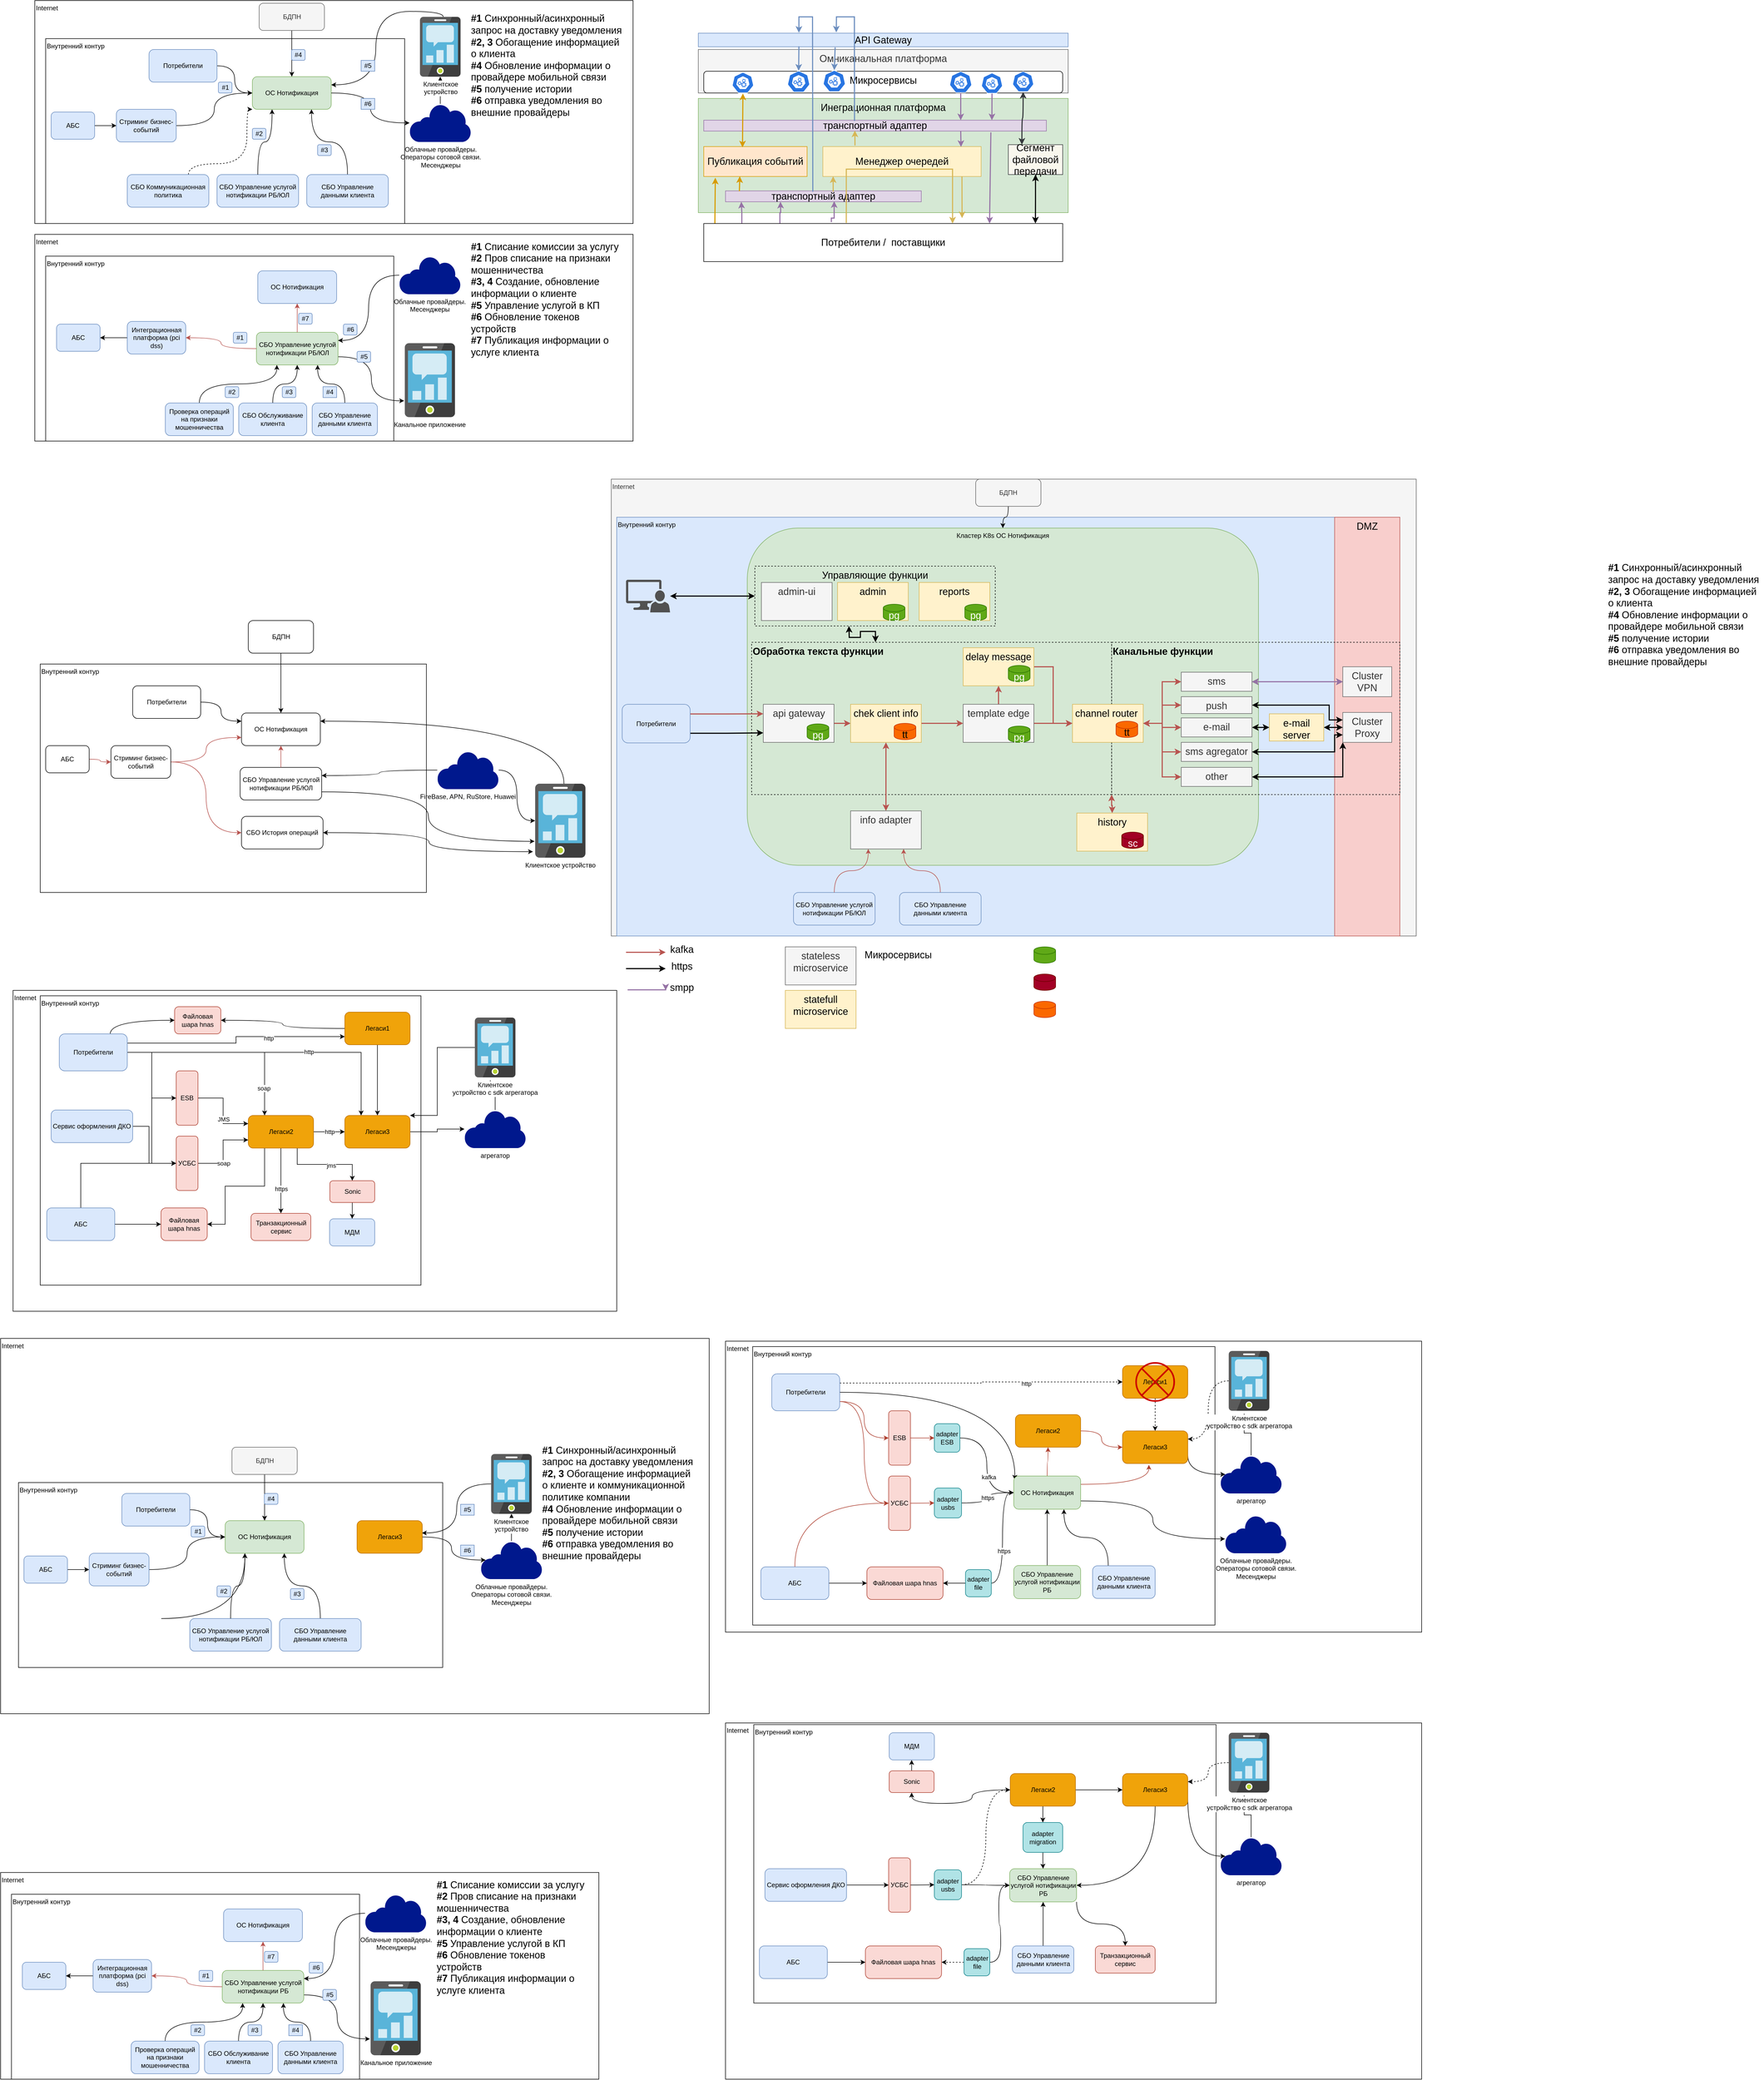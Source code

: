 <mxfile version="20.8.20" type="github">
  <diagram id="07fea595-8f29-1299-0266-81d95cde20df" name="Page-1">
    <mxGraphModel dx="3475" dy="1352" grid="1" gridSize="10" guides="1" tooltips="1" connect="1" arrows="1" fold="1" page="1" pageScale="1" pageWidth="1169" pageHeight="827" background="none" math="0" shadow="0">
      <root>
        <mxCell id="0" />
        <mxCell id="1" parent="0" />
        <mxCell id="g7Gg8zKcBWPMbAuflEkK-101" value="Internet" style="rounded=0;whiteSpace=wrap;html=1;align=left;verticalAlign=top;" vertex="1" parent="1">
          <mxGeometry x="37.1" y="2550" width="1302.9" height="690" as="geometry" />
        </mxCell>
        <mxCell id="a8NFsu6y8IcwXWYg8Euw-835" value="Internet" style="rounded=0;whiteSpace=wrap;html=1;align=left;verticalAlign=top;" parent="1" vertex="1">
          <mxGeometry x="100" y="520" width="1100" height="380" as="geometry" />
        </mxCell>
        <mxCell id="a8NFsu6y8IcwXWYg8Euw-819" value="Internet" style="rounded=0;whiteSpace=wrap;html=1;align=left;verticalAlign=top;" parent="1" vertex="1">
          <mxGeometry x="100" y="90" width="1100" height="410" as="geometry" />
        </mxCell>
        <mxCell id="a8NFsu6y8IcwXWYg8Euw-722" value="Внутренний контур&amp;nbsp;" style="rounded=0;whiteSpace=wrap;html=1;align=left;verticalAlign=top;" parent="1" vertex="1">
          <mxGeometry x="120" y="160" width="660" height="340" as="geometry" />
        </mxCell>
        <mxCell id="a8NFsu6y8IcwXWYg8Euw-745" style="edgeStyle=orthogonalEdgeStyle;curved=1;rounded=0;orthogonalLoop=1;jettySize=auto;html=1;" parent="1" source="a8NFsu6y8IcwXWYg8Euw-728" target="a8NFsu6y8IcwXWYg8Euw-733" edge="1">
          <mxGeometry relative="1" as="geometry" />
        </mxCell>
        <mxCell id="a8NFsu6y8IcwXWYg8Euw-728" value="Облачные провайдеры. &lt;br&gt;Операторы сотовой связи.&lt;br&gt;Месенджеры" style="sketch=0;aspect=fixed;pointerEvents=1;shadow=0;dashed=0;html=1;strokeColor=none;labelPosition=center;verticalLabelPosition=bottom;verticalAlign=top;align=center;fillColor=#00188D;shape=mxgraph.mscae.enterprise.internet" parent="1" vertex="1">
          <mxGeometry x="789.05" y="280" width="112.9" height="70" as="geometry" />
        </mxCell>
        <mxCell id="a8NFsu6y8IcwXWYg8Euw-770" style="edgeStyle=orthogonalEdgeStyle;curved=1;rounded=0;orthogonalLoop=1;jettySize=auto;html=1;entryX=1;entryY=0.25;entryDx=0;entryDy=0;exitX=0.573;exitY=0;exitDx=0;exitDy=0;exitPerimeter=0;" parent="1" source="a8NFsu6y8IcwXWYg8Euw-733" target="a8NFsu6y8IcwXWYg8Euw-735" edge="1">
          <mxGeometry relative="1" as="geometry">
            <Array as="points">
              <mxPoint x="851" y="110" />
              <mxPoint x="727" y="110" />
              <mxPoint x="727" y="245" />
            </Array>
          </mxGeometry>
        </mxCell>
        <mxCell id="a8NFsu6y8IcwXWYg8Euw-733" value="Клиентское &lt;br&gt;устройство" style="sketch=0;aspect=fixed;html=1;points=[];align=center;image;fontSize=12;image=img/lib/mscae/Mobile_Engagement.svg;" parent="1" vertex="1">
          <mxGeometry x="808.1" y="120" width="74.8" height="110" as="geometry" />
        </mxCell>
        <mxCell id="a8NFsu6y8IcwXWYg8Euw-735" value="ОС Нотификация" style="rounded=1;whiteSpace=wrap;html=1;fillColor=#d5e8d4;strokeColor=#82b366;" parent="1" vertex="1">
          <mxGeometry x="500" y="230" width="145" height="60" as="geometry" />
        </mxCell>
        <mxCell id="a8NFsu6y8IcwXWYg8Euw-736" value="СБО Управление услугой нотификации РБ/ЮЛ" style="rounded=1;whiteSpace=wrap;html=1;fillColor=#dae8fc;strokeColor=#6c8ebf;" parent="1" vertex="1">
          <mxGeometry x="435" y="410" width="150" height="60" as="geometry" />
        </mxCell>
        <mxCell id="a8NFsu6y8IcwXWYg8Euw-738" value="" style="endArrow=classic;html=1;rounded=0;entryX=0.25;entryY=1;entryDx=0;entryDy=0;exitX=0.5;exitY=0;exitDx=0;exitDy=0;edgeStyle=orthogonalEdgeStyle;curved=1;fillColor=#f8cecc;strokeColor=#000000;" parent="1" source="a8NFsu6y8IcwXWYg8Euw-736" target="a8NFsu6y8IcwXWYg8Euw-735" edge="1">
          <mxGeometry width="50" height="50" relative="1" as="geometry">
            <mxPoint x="540" y="590" as="sourcePoint" />
            <mxPoint x="590" y="540" as="targetPoint" />
          </mxGeometry>
        </mxCell>
        <mxCell id="a8NFsu6y8IcwXWYg8Euw-759" style="edgeStyle=orthogonalEdgeStyle;curved=1;rounded=0;orthogonalLoop=1;jettySize=auto;html=1;entryX=0;entryY=0.5;entryDx=0;entryDy=0;" parent="1" source="a8NFsu6y8IcwXWYg8Euw-758" target="a8NFsu6y8IcwXWYg8Euw-735" edge="1">
          <mxGeometry relative="1" as="geometry" />
        </mxCell>
        <mxCell id="a8NFsu6y8IcwXWYg8Euw-758" value="Потребители" style="rounded=1;whiteSpace=wrap;html=1;fillColor=#dae8fc;strokeColor=#6c8ebf;" parent="1" vertex="1">
          <mxGeometry x="310" y="180" width="125" height="60" as="geometry" />
        </mxCell>
        <mxCell id="a8NFsu6y8IcwXWYg8Euw-764" style="edgeStyle=orthogonalEdgeStyle;curved=1;rounded=0;orthogonalLoop=1;jettySize=auto;html=1;entryX=0;entryY=0.5;entryDx=0;entryDy=0;fillColor=#f8cecc;strokeColor=#000000;" parent="1" source="a8NFsu6y8IcwXWYg8Euw-763" target="a8NFsu6y8IcwXWYg8Euw-772" edge="1">
          <mxGeometry relative="1" as="geometry">
            <mxPoint x="202.5" y="260" as="targetPoint" />
          </mxGeometry>
        </mxCell>
        <mxCell id="a8NFsu6y8IcwXWYg8Euw-763" value="АБС" style="rounded=1;whiteSpace=wrap;html=1;fillColor=#dae8fc;strokeColor=#6c8ebf;" parent="1" vertex="1">
          <mxGeometry x="130" y="295" width="80" height="50" as="geometry" />
        </mxCell>
        <mxCell id="a8NFsu6y8IcwXWYg8Euw-765" style="edgeStyle=orthogonalEdgeStyle;curved=1;rounded=0;orthogonalLoop=1;jettySize=auto;html=1;entryX=1;entryY=0.5;entryDx=0;entryDy=0;startArrow=classic;startFill=1;endArrow=none;endFill=0;" parent="1" source="a8NFsu6y8IcwXWYg8Euw-728" target="a8NFsu6y8IcwXWYg8Euw-735" edge="1">
          <mxGeometry relative="1" as="geometry" />
        </mxCell>
        <mxCell id="a8NFsu6y8IcwXWYg8Euw-776" style="edgeStyle=orthogonalEdgeStyle;curved=1;rounded=0;orthogonalLoop=1;jettySize=auto;html=1;startArrow=none;startFill=0;" parent="1" source="a8NFsu6y8IcwXWYg8Euw-767" target="a8NFsu6y8IcwXWYg8Euw-735" edge="1">
          <mxGeometry relative="1" as="geometry" />
        </mxCell>
        <mxCell id="a8NFsu6y8IcwXWYg8Euw-767" value="БДПН" style="rounded=1;whiteSpace=wrap;html=1;fillColor=#f5f5f5;fontColor=#333333;strokeColor=#666666;" parent="1" vertex="1">
          <mxGeometry x="512.5" y="95" width="120" height="50" as="geometry" />
        </mxCell>
        <mxCell id="a8NFsu6y8IcwXWYg8Euw-774" style="edgeStyle=orthogonalEdgeStyle;curved=1;rounded=0;orthogonalLoop=1;jettySize=auto;html=1;entryX=0;entryY=0.5;entryDx=0;entryDy=0;fillColor=#f8cecc;strokeColor=#000000;" parent="1" source="a8NFsu6y8IcwXWYg8Euw-772" target="a8NFsu6y8IcwXWYg8Euw-735" edge="1">
          <mxGeometry relative="1" as="geometry" />
        </mxCell>
        <mxCell id="a8NFsu6y8IcwXWYg8Euw-772" value="Стриминг бизнес-событий" style="rounded=1;whiteSpace=wrap;html=1;fillColor=#dae8fc;strokeColor=#6c8ebf;" parent="1" vertex="1">
          <mxGeometry x="250" y="290" width="110" height="60" as="geometry" />
        </mxCell>
        <mxCell id="a8NFsu6y8IcwXWYg8Euw-777" value="Внутренний контур&amp;nbsp;" style="rounded=0;whiteSpace=wrap;html=1;align=left;verticalAlign=top;" parent="1" vertex="1">
          <mxGeometry x="120" y="560" width="640" height="340" as="geometry" />
        </mxCell>
        <mxCell id="a8NFsu6y8IcwXWYg8Euw-779" value="Облачные провайдеры.&lt;br&gt;Месенджеры" style="sketch=0;aspect=fixed;pointerEvents=1;shadow=0;dashed=0;html=1;strokeColor=none;labelPosition=center;verticalLabelPosition=bottom;verticalAlign=top;align=center;fillColor=#00188D;shape=mxgraph.mscae.enterprise.internet" parent="1" vertex="1">
          <mxGeometry x="770" y="560" width="112.9" height="70" as="geometry" />
        </mxCell>
        <mxCell id="a8NFsu6y8IcwXWYg8Euw-782" value="Канальное приложение" style="sketch=0;aspect=fixed;html=1;points=[];align=center;image;fontSize=12;image=img/lib/mscae/Mobile_Engagement.svg;" parent="1" vertex="1">
          <mxGeometry x="780.21" y="720" width="92.48" height="136" as="geometry" />
        </mxCell>
        <mxCell id="a8NFsu6y8IcwXWYg8Euw-783" value="ОС Нотификация" style="rounded=1;whiteSpace=wrap;html=1;fillColor=#dae8fc;strokeColor=#6c8ebf;" parent="1" vertex="1">
          <mxGeometry x="510" y="587" width="145" height="60" as="geometry" />
        </mxCell>
        <mxCell id="a8NFsu6y8IcwXWYg8Euw-784" style="edgeStyle=orthogonalEdgeStyle;curved=1;rounded=0;orthogonalLoop=1;jettySize=auto;html=1;entryX=-0.011;entryY=0.779;entryDx=0;entryDy=0;entryPerimeter=0;exitX=1;exitY=0.75;exitDx=0;exitDy=0;" parent="1" source="a8NFsu6y8IcwXWYg8Euw-785" target="a8NFsu6y8IcwXWYg8Euw-782" edge="1">
          <mxGeometry relative="1" as="geometry" />
        </mxCell>
        <mxCell id="a8NFsu6y8IcwXWYg8Euw-785" value="СБО Управление услугой нотификации РБ/ЮЛ" style="rounded=1;whiteSpace=wrap;html=1;fillColor=#d5e8d4;strokeColor=#82b366;" parent="1" vertex="1">
          <mxGeometry x="507.5" y="700" width="150" height="60" as="geometry" />
        </mxCell>
        <mxCell id="a8NFsu6y8IcwXWYg8Euw-786" value="" style="endArrow=classic;html=1;rounded=0;entryX=0.5;entryY=1;entryDx=0;entryDy=0;exitX=0.5;exitY=0;exitDx=0;exitDy=0;edgeStyle=orthogonalEdgeStyle;curved=1;fillColor=#f8cecc;strokeColor=#b85450;" parent="1" source="a8NFsu6y8IcwXWYg8Euw-785" target="a8NFsu6y8IcwXWYg8Euw-783" edge="1">
          <mxGeometry width="50" height="50" relative="1" as="geometry">
            <mxPoint x="550" y="1010" as="sourcePoint" />
            <mxPoint x="600" y="960" as="targetPoint" />
          </mxGeometry>
        </mxCell>
        <mxCell id="a8NFsu6y8IcwXWYg8Euw-790" style="edgeStyle=orthogonalEdgeStyle;curved=1;rounded=0;orthogonalLoop=1;jettySize=auto;html=1;fillColor=#f8cecc;strokeColor=#b85450;entryX=1;entryY=0.5;entryDx=0;entryDy=0;" parent="1" source="a8NFsu6y8IcwXWYg8Euw-785" target="a8NFsu6y8IcwXWYg8Euw-831" edge="1">
          <mxGeometry relative="1" as="geometry">
            <mxPoint x="360" y="810" as="targetPoint" />
          </mxGeometry>
        </mxCell>
        <mxCell id="a8NFsu6y8IcwXWYg8Euw-791" value="АБС" style="rounded=1;whiteSpace=wrap;html=1;fillColor=#dae8fc;strokeColor=#6c8ebf;" parent="1" vertex="1">
          <mxGeometry x="140" y="685" width="80" height="50" as="geometry" />
        </mxCell>
        <mxCell id="a8NFsu6y8IcwXWYg8Euw-792" style="edgeStyle=orthogonalEdgeStyle;curved=1;rounded=0;orthogonalLoop=1;jettySize=auto;html=1;entryX=1;entryY=0.25;entryDx=0;entryDy=0;" parent="1" source="a8NFsu6y8IcwXWYg8Euw-779" target="a8NFsu6y8IcwXWYg8Euw-785" edge="1">
          <mxGeometry relative="1" as="geometry" />
        </mxCell>
        <mxCell id="a8NFsu6y8IcwXWYg8Euw-798" value="Внутренний контур&amp;nbsp;" style="rounded=0;whiteSpace=wrap;html=1;align=left;verticalAlign=top;" parent="1" vertex="1">
          <mxGeometry x="110" y="1310" width="710" height="420" as="geometry" />
        </mxCell>
        <mxCell id="a8NFsu6y8IcwXWYg8Euw-799" style="edgeStyle=orthogonalEdgeStyle;curved=1;rounded=0;orthogonalLoop=1;jettySize=auto;html=1;" parent="1" source="a8NFsu6y8IcwXWYg8Euw-800" target="a8NFsu6y8IcwXWYg8Euw-803" edge="1">
          <mxGeometry relative="1" as="geometry" />
        </mxCell>
        <mxCell id="a8NFsu6y8IcwXWYg8Euw-800" value="FireBase, APN, RuStore, Huawei" style="sketch=0;aspect=fixed;pointerEvents=1;shadow=0;dashed=0;html=1;strokeColor=none;labelPosition=center;verticalLabelPosition=bottom;verticalAlign=top;align=center;fillColor=#00188D;shape=mxgraph.mscae.enterprise.internet" parent="1" vertex="1">
          <mxGeometry x="840" y="1470" width="112.9" height="70" as="geometry" />
        </mxCell>
        <mxCell id="a8NFsu6y8IcwXWYg8Euw-801" style="edgeStyle=orthogonalEdgeStyle;curved=1;rounded=0;orthogonalLoop=1;jettySize=auto;html=1;entryX=1;entryY=0.5;entryDx=0;entryDy=0;exitX=-0.043;exitY=0.919;exitDx=0;exitDy=0;exitPerimeter=0;startArrow=classic;startFill=1;" parent="1" source="a8NFsu6y8IcwXWYg8Euw-803" target="a8NFsu6y8IcwXWYg8Euw-808" edge="1">
          <mxGeometry relative="1" as="geometry" />
        </mxCell>
        <mxCell id="a8NFsu6y8IcwXWYg8Euw-802" style="edgeStyle=orthogonalEdgeStyle;curved=1;rounded=0;orthogonalLoop=1;jettySize=auto;html=1;entryX=1;entryY=0.25;entryDx=0;entryDy=0;exitX=0.573;exitY=0;exitDx=0;exitDy=0;exitPerimeter=0;" parent="1" source="a8NFsu6y8IcwXWYg8Euw-803" target="a8NFsu6y8IcwXWYg8Euw-804" edge="1">
          <mxGeometry relative="1" as="geometry" />
        </mxCell>
        <mxCell id="a8NFsu6y8IcwXWYg8Euw-803" value="Клиентское устройство" style="sketch=0;aspect=fixed;html=1;points=[];align=center;image;fontSize=12;image=img/lib/mscae/Mobile_Engagement.svg;" parent="1" vertex="1">
          <mxGeometry x="1020" y="1530" width="92.48" height="136" as="geometry" />
        </mxCell>
        <mxCell id="a8NFsu6y8IcwXWYg8Euw-804" value="ОС Нотификация" style="rounded=1;whiteSpace=wrap;html=1;" parent="1" vertex="1">
          <mxGeometry x="480" y="1400" width="145" height="60" as="geometry" />
        </mxCell>
        <mxCell id="a8NFsu6y8IcwXWYg8Euw-805" style="edgeStyle=orthogonalEdgeStyle;curved=1;rounded=0;orthogonalLoop=1;jettySize=auto;html=1;entryX=-0.011;entryY=0.779;entryDx=0;entryDy=0;entryPerimeter=0;exitX=1;exitY=0.75;exitDx=0;exitDy=0;" parent="1" source="a8NFsu6y8IcwXWYg8Euw-806" target="a8NFsu6y8IcwXWYg8Euw-803" edge="1">
          <mxGeometry relative="1" as="geometry" />
        </mxCell>
        <mxCell id="a8NFsu6y8IcwXWYg8Euw-806" value="СБО Управление услугой нотификации РБ/ЮЛ" style="rounded=1;whiteSpace=wrap;html=1;" parent="1" vertex="1">
          <mxGeometry x="477.5" y="1500" width="150" height="60" as="geometry" />
        </mxCell>
        <mxCell id="a8NFsu6y8IcwXWYg8Euw-807" value="" style="endArrow=classic;html=1;rounded=0;entryX=0.5;entryY=1;entryDx=0;entryDy=0;exitX=0.5;exitY=0;exitDx=0;exitDy=0;edgeStyle=orthogonalEdgeStyle;curved=1;fillColor=#f8cecc;strokeColor=#b85450;" parent="1" source="a8NFsu6y8IcwXWYg8Euw-806" target="a8NFsu6y8IcwXWYg8Euw-804" edge="1">
          <mxGeometry width="50" height="50" relative="1" as="geometry">
            <mxPoint x="520" y="1760" as="sourcePoint" />
            <mxPoint x="570" y="1710" as="targetPoint" />
          </mxGeometry>
        </mxCell>
        <mxCell id="a8NFsu6y8IcwXWYg8Euw-808" value="СБО История операций" style="rounded=1;whiteSpace=wrap;html=1;" parent="1" vertex="1">
          <mxGeometry x="480" y="1590" width="150" height="60" as="geometry" />
        </mxCell>
        <mxCell id="a8NFsu6y8IcwXWYg8Euw-809" style="edgeStyle=orthogonalEdgeStyle;curved=1;rounded=0;orthogonalLoop=1;jettySize=auto;html=1;entryX=0;entryY=0.25;entryDx=0;entryDy=0;" parent="1" source="a8NFsu6y8IcwXWYg8Euw-810" target="a8NFsu6y8IcwXWYg8Euw-804" edge="1">
          <mxGeometry relative="1" as="geometry" />
        </mxCell>
        <mxCell id="a8NFsu6y8IcwXWYg8Euw-810" value="Потребители" style="rounded=1;whiteSpace=wrap;html=1;" parent="1" vertex="1">
          <mxGeometry x="280" y="1350" width="125" height="60" as="geometry" />
        </mxCell>
        <mxCell id="a8NFsu6y8IcwXWYg8Euw-811" style="edgeStyle=orthogonalEdgeStyle;curved=1;rounded=0;orthogonalLoop=1;jettySize=auto;html=1;entryX=0;entryY=0.5;entryDx=0;entryDy=0;fillColor=#f8cecc;strokeColor=#b85450;" parent="1" source="a8NFsu6y8IcwXWYg8Euw-812" target="a8NFsu6y8IcwXWYg8Euw-818" edge="1">
          <mxGeometry relative="1" as="geometry">
            <mxPoint x="182.5" y="1430" as="targetPoint" />
          </mxGeometry>
        </mxCell>
        <mxCell id="a8NFsu6y8IcwXWYg8Euw-812" value="АБС" style="rounded=1;whiteSpace=wrap;html=1;" parent="1" vertex="1">
          <mxGeometry x="120" y="1460" width="80" height="50" as="geometry" />
        </mxCell>
        <mxCell id="a8NFsu6y8IcwXWYg8Euw-813" style="edgeStyle=orthogonalEdgeStyle;curved=1;rounded=0;orthogonalLoop=1;jettySize=auto;html=1;entryX=1;entryY=0.25;entryDx=0;entryDy=0;" parent="1" source="a8NFsu6y8IcwXWYg8Euw-800" target="a8NFsu6y8IcwXWYg8Euw-806" edge="1">
          <mxGeometry relative="1" as="geometry" />
        </mxCell>
        <mxCell id="a8NFsu6y8IcwXWYg8Euw-814" style="edgeStyle=orthogonalEdgeStyle;curved=1;rounded=0;orthogonalLoop=1;jettySize=auto;html=1;startArrow=none;startFill=0;" parent="1" source="a8NFsu6y8IcwXWYg8Euw-815" target="a8NFsu6y8IcwXWYg8Euw-804" edge="1">
          <mxGeometry relative="1" as="geometry" />
        </mxCell>
        <mxCell id="a8NFsu6y8IcwXWYg8Euw-815" value="БДПН" style="rounded=1;whiteSpace=wrap;html=1;" parent="1" vertex="1">
          <mxGeometry x="492.5" y="1230" width="120" height="60" as="geometry" />
        </mxCell>
        <mxCell id="a8NFsu6y8IcwXWYg8Euw-816" style="edgeStyle=orthogonalEdgeStyle;curved=1;rounded=0;orthogonalLoop=1;jettySize=auto;html=1;fillColor=#f8cecc;strokeColor=#b85450;entryX=0;entryY=0.5;entryDx=0;entryDy=0;" parent="1" source="a8NFsu6y8IcwXWYg8Euw-818" target="a8NFsu6y8IcwXWYg8Euw-808" edge="1">
          <mxGeometry relative="1" as="geometry" />
        </mxCell>
        <mxCell id="a8NFsu6y8IcwXWYg8Euw-817" style="edgeStyle=orthogonalEdgeStyle;curved=1;rounded=0;orthogonalLoop=1;jettySize=auto;html=1;entryX=0;entryY=0.75;entryDx=0;entryDy=0;fillColor=#f8cecc;strokeColor=#b85450;" parent="1" source="a8NFsu6y8IcwXWYg8Euw-818" target="a8NFsu6y8IcwXWYg8Euw-804" edge="1">
          <mxGeometry relative="1" as="geometry" />
        </mxCell>
        <mxCell id="a8NFsu6y8IcwXWYg8Euw-818" value="Стриминг бизнес-событий" style="rounded=1;whiteSpace=wrap;html=1;" parent="1" vertex="1">
          <mxGeometry x="240" y="1460" width="110" height="60" as="geometry" />
        </mxCell>
        <mxCell id="a8NFsu6y8IcwXWYg8Euw-821" style="edgeStyle=orthogonalEdgeStyle;curved=1;rounded=0;orthogonalLoop=1;jettySize=auto;html=1;entryX=0.75;entryY=1;entryDx=0;entryDy=0;startArrow=none;startFill=0;fillColor=#f8cecc;strokeColor=#000000;" parent="1" source="a8NFsu6y8IcwXWYg8Euw-820" target="a8NFsu6y8IcwXWYg8Euw-735" edge="1">
          <mxGeometry relative="1" as="geometry" />
        </mxCell>
        <mxCell id="a8NFsu6y8IcwXWYg8Euw-820" value="СБО Управление данными клиента" style="rounded=1;whiteSpace=wrap;html=1;fillColor=#dae8fc;strokeColor=#6c8ebf;" parent="1" vertex="1">
          <mxGeometry x="600" y="410" width="150" height="60" as="geometry" />
        </mxCell>
        <mxCell id="a8NFsu6y8IcwXWYg8Euw-822" value="#1" style="text;html=1;strokeColor=#6c8ebf;fillColor=#dae8fc;align=center;verticalAlign=middle;whiteSpace=wrap;rounded=1;glass=0;" parent="1" vertex="1">
          <mxGeometry x="437.5" y="240" width="25" height="20" as="geometry" />
        </mxCell>
        <mxCell id="a8NFsu6y8IcwXWYg8Euw-823" value="#2" style="text;html=1;strokeColor=#6c8ebf;fillColor=#dae8fc;align=center;verticalAlign=middle;whiteSpace=wrap;rounded=1;glass=0;" parent="1" vertex="1">
          <mxGeometry x="500" y="325" width="25" height="20" as="geometry" />
        </mxCell>
        <mxCell id="a8NFsu6y8IcwXWYg8Euw-824" value="#3" style="text;html=1;strokeColor=#6c8ebf;fillColor=#dae8fc;align=center;verticalAlign=middle;whiteSpace=wrap;rounded=1;glass=0;" parent="1" vertex="1">
          <mxGeometry x="620" y="355" width="25" height="20" as="geometry" />
        </mxCell>
        <mxCell id="a8NFsu6y8IcwXWYg8Euw-826" value="#4" style="text;html=1;strokeColor=#6c8ebf;fillColor=#dae8fc;align=center;verticalAlign=middle;whiteSpace=wrap;rounded=1;glass=0;" parent="1" vertex="1">
          <mxGeometry x="572" y="180" width="25" height="20" as="geometry" />
        </mxCell>
        <mxCell id="a8NFsu6y8IcwXWYg8Euw-827" value="#5" style="text;html=1;strokeColor=#6c8ebf;fillColor=#dae8fc;align=center;verticalAlign=middle;whiteSpace=wrap;rounded=1;glass=0;arcSize=0;" parent="1" vertex="1">
          <mxGeometry x="700" y="200" width="25" height="20" as="geometry" />
        </mxCell>
        <mxCell id="a8NFsu6y8IcwXWYg8Euw-828" value="#6" style="text;html=1;strokeColor=#6c8ebf;fillColor=#dae8fc;align=center;verticalAlign=middle;whiteSpace=wrap;rounded=1;glass=0;arcSize=0;" parent="1" vertex="1">
          <mxGeometry x="700" y="270" width="25" height="20" as="geometry" />
        </mxCell>
        <mxCell id="a8NFsu6y8IcwXWYg8Euw-829" value="&lt;font style=&quot;font-size: 18px;&quot;&gt;&lt;b&gt;#1&lt;/b&gt; Синхронный/асинхронный запрос на доставку уведомления&lt;br&gt;&lt;b&gt;#2, 3&lt;/b&gt; Обогащение информацией о клиента&lt;br&gt;&lt;b&gt;#4&lt;/b&gt; Обновление информации о провайдере мобильной связи&lt;br&gt;&lt;b&gt;#5&lt;/b&gt; получение истории&lt;br&gt;&lt;b&gt;#6 &lt;/b&gt;отправка уведомления во внешние провайдеры&lt;/font&gt;" style="text;html=1;strokeColor=none;fillColor=none;align=left;verticalAlign=middle;whiteSpace=wrap;rounded=0;glass=0;" parent="1" vertex="1">
          <mxGeometry x="900" y="95" width="287.1" height="230" as="geometry" />
        </mxCell>
        <mxCell id="a8NFsu6y8IcwXWYg8Euw-837" style="edgeStyle=orthogonalEdgeStyle;curved=1;rounded=0;orthogonalLoop=1;jettySize=auto;html=1;entryX=0.75;entryY=1;entryDx=0;entryDy=0;strokeColor=#000000;fontSize=18;startArrow=none;startFill=0;endArrow=classic;endFill=1;" parent="1" source="a8NFsu6y8IcwXWYg8Euw-830" target="a8NFsu6y8IcwXWYg8Euw-785" edge="1">
          <mxGeometry relative="1" as="geometry" />
        </mxCell>
        <mxCell id="a8NFsu6y8IcwXWYg8Euw-830" value="СБО Управление данными клиента" style="rounded=1;whiteSpace=wrap;html=1;fillColor=#dae8fc;strokeColor=#6c8ebf;" parent="1" vertex="1">
          <mxGeometry x="610" y="830" width="120" height="60" as="geometry" />
        </mxCell>
        <mxCell id="a8NFsu6y8IcwXWYg8Euw-834" style="edgeStyle=orthogonalEdgeStyle;curved=1;rounded=0;orthogonalLoop=1;jettySize=auto;html=1;entryX=1;entryY=0.5;entryDx=0;entryDy=0;strokeColor=#000000;fontSize=18;startArrow=none;startFill=0;endArrow=classic;endFill=1;" parent="1" source="a8NFsu6y8IcwXWYg8Euw-831" target="a8NFsu6y8IcwXWYg8Euw-791" edge="1">
          <mxGeometry relative="1" as="geometry" />
        </mxCell>
        <mxCell id="a8NFsu6y8IcwXWYg8Euw-831" value="Интеграционная платформа (pci dss)" style="rounded=1;whiteSpace=wrap;html=1;fillColor=#dae8fc;strokeColor=#6c8ebf;" parent="1" vertex="1">
          <mxGeometry x="270" y="680" width="107.5" height="60" as="geometry" />
        </mxCell>
        <mxCell id="a8NFsu6y8IcwXWYg8Euw-838" style="edgeStyle=orthogonalEdgeStyle;curved=1;rounded=0;orthogonalLoop=1;jettySize=auto;html=1;entryX=0.5;entryY=1;entryDx=0;entryDy=0;strokeColor=#000000;fontSize=18;startArrow=none;startFill=0;endArrow=classic;endFill=1;" parent="1" source="a8NFsu6y8IcwXWYg8Euw-836" target="a8NFsu6y8IcwXWYg8Euw-785" edge="1">
          <mxGeometry relative="1" as="geometry" />
        </mxCell>
        <mxCell id="a8NFsu6y8IcwXWYg8Euw-836" value="СБО Обслуживание клиента" style="rounded=1;whiteSpace=wrap;html=1;fillColor=#dae8fc;strokeColor=#6c8ebf;" parent="1" vertex="1">
          <mxGeometry x="475" y="830" width="125" height="60" as="geometry" />
        </mxCell>
        <mxCell id="a8NFsu6y8IcwXWYg8Euw-841" style="edgeStyle=orthogonalEdgeStyle;curved=1;rounded=0;orthogonalLoop=1;jettySize=auto;html=1;entryX=0.25;entryY=1;entryDx=0;entryDy=0;strokeColor=#000000;fontSize=18;startArrow=none;startFill=0;endArrow=classic;endFill=1;exitX=0.5;exitY=0;exitDx=0;exitDy=0;" parent="1" source="a8NFsu6y8IcwXWYg8Euw-839" target="a8NFsu6y8IcwXWYg8Euw-785" edge="1">
          <mxGeometry relative="1" as="geometry" />
        </mxCell>
        <mxCell id="a8NFsu6y8IcwXWYg8Euw-839" value="Проверка операций на признаки мошенничества" style="rounded=1;whiteSpace=wrap;html=1;fillColor=#dae8fc;strokeColor=#6c8ebf;" parent="1" vertex="1">
          <mxGeometry x="340" y="830" width="125" height="60" as="geometry" />
        </mxCell>
        <mxCell id="a8NFsu6y8IcwXWYg8Euw-842" value="#1" style="text;html=1;strokeColor=#6c8ebf;fillColor=#dae8fc;align=center;verticalAlign=middle;whiteSpace=wrap;rounded=1;glass=0;" parent="1" vertex="1">
          <mxGeometry x="465" y="700" width="25" height="20" as="geometry" />
        </mxCell>
        <mxCell id="a8NFsu6y8IcwXWYg8Euw-844" value="#2" style="text;html=1;strokeColor=#6c8ebf;fillColor=#dae8fc;align=center;verticalAlign=middle;whiteSpace=wrap;rounded=1;glass=0;" parent="1" vertex="1">
          <mxGeometry x="450" y="800" width="25" height="20" as="geometry" />
        </mxCell>
        <mxCell id="a8NFsu6y8IcwXWYg8Euw-845" value="#3" style="text;html=1;strokeColor=#6c8ebf;fillColor=#dae8fc;align=center;verticalAlign=middle;whiteSpace=wrap;rounded=1;glass=0;" parent="1" vertex="1">
          <mxGeometry x="555" y="800" width="25" height="20" as="geometry" />
        </mxCell>
        <mxCell id="a8NFsu6y8IcwXWYg8Euw-846" value="#4" style="text;html=1;strokeColor=#6c8ebf;fillColor=#dae8fc;align=center;verticalAlign=middle;whiteSpace=wrap;rounded=1;glass=0;arcSize=0;" parent="1" vertex="1">
          <mxGeometry x="630" y="800" width="25" height="20" as="geometry" />
        </mxCell>
        <mxCell id="a8NFsu6y8IcwXWYg8Euw-847" value="#5" style="text;html=1;strokeColor=#6c8ebf;fillColor=#dae8fc;align=center;verticalAlign=middle;whiteSpace=wrap;rounded=1;glass=0;" parent="1" vertex="1">
          <mxGeometry x="692.5" y="735" width="25" height="20" as="geometry" />
        </mxCell>
        <mxCell id="a8NFsu6y8IcwXWYg8Euw-848" value="#6" style="text;html=1;strokeColor=#6c8ebf;fillColor=#dae8fc;align=center;verticalAlign=middle;whiteSpace=wrap;rounded=1;glass=0;" parent="1" vertex="1">
          <mxGeometry x="667.5" y="685" width="25" height="20" as="geometry" />
        </mxCell>
        <mxCell id="a8NFsu6y8IcwXWYg8Euw-849" value="#7" style="text;html=1;strokeColor=#6c8ebf;fillColor=#dae8fc;align=center;verticalAlign=middle;whiteSpace=wrap;rounded=1;glass=0;" parent="1" vertex="1">
          <mxGeometry x="585" y="665" width="25" height="20" as="geometry" />
        </mxCell>
        <mxCell id="a8NFsu6y8IcwXWYg8Euw-850" value="&lt;font style=&quot;font-size: 18px;&quot;&gt;&lt;b&gt;#1&lt;/b&gt; Списание комиссии за услугу&lt;br&gt;&lt;b&gt;#2 &lt;/b&gt;Пров списание на признаки мошенничества&lt;br&gt;&lt;b&gt;#3, 4&lt;/b&gt;&amp;nbsp;Создание, обновление информации о клиенте&lt;br&gt;&lt;b&gt;#5&lt;/b&gt; Управление услугой в КП&lt;br&gt;&lt;b&gt;#6 &lt;/b&gt;Обновление токенов устройств&lt;br&gt;&lt;b&gt;#7&lt;/b&gt; Публикация информации о услуге клиента&lt;br&gt;&lt;/font&gt;" style="text;html=1;strokeColor=none;fillColor=none;align=left;verticalAlign=middle;whiteSpace=wrap;rounded=0;glass=0;" parent="1" vertex="1">
          <mxGeometry x="900" y="540" width="287.1" height="200" as="geometry" />
        </mxCell>
        <mxCell id="a8NFsu6y8IcwXWYg8Euw-852" value="API Gateway" style="rounded=0;whiteSpace=wrap;html=1;glass=0;fontSize=18;fillColor=#dae8fc;strokeColor=#6c8ebf;" parent="1" vertex="1">
          <mxGeometry x="1320" y="150" width="680" height="25" as="geometry" />
        </mxCell>
        <mxCell id="a8NFsu6y8IcwXWYg8Euw-853" value="Омниканальная платформа" style="rounded=0;whiteSpace=wrap;html=1;glass=0;fontSize=18;verticalAlign=top;fillColor=#f5f5f5;fontColor=#333333;strokeColor=#666666;" parent="1" vertex="1">
          <mxGeometry x="1320" y="180" width="680" height="80" as="geometry" />
        </mxCell>
        <mxCell id="a8NFsu6y8IcwXWYg8Euw-854" value="Инеграционная платформа" style="rounded=0;whiteSpace=wrap;html=1;glass=0;fontSize=18;verticalAlign=top;fillColor=#d5e8d4;strokeColor=#82b366;" parent="1" vertex="1">
          <mxGeometry x="1320" y="270" width="680" height="210" as="geometry" />
        </mxCell>
        <mxCell id="a8NFsu6y8IcwXWYg8Euw-856" value="Публикация событий" style="rounded=0;whiteSpace=wrap;html=1;glass=0;fontSize=18;fillColor=#ffe6cc;strokeColor=#d79b00;" parent="1" vertex="1">
          <mxGeometry x="1330" y="358.5" width="190" height="55" as="geometry" />
        </mxCell>
        <mxCell id="a8NFsu6y8IcwXWYg8Euw-857" value="Менеджер очередей" style="rounded=0;whiteSpace=wrap;html=1;glass=0;fontSize=18;fillColor=#fff2cc;strokeColor=#d6b656;" parent="1" vertex="1">
          <mxGeometry x="1549" y="358.5" width="291" height="55" as="geometry" />
        </mxCell>
        <mxCell id="a8NFsu6y8IcwXWYg8Euw-906" style="edgeStyle=orthogonalEdgeStyle;rounded=0;orthogonalLoop=1;jettySize=auto;html=1;entryX=0.924;entryY=-0.002;entryDx=0;entryDy=0;entryPerimeter=0;strokeColor=#000000;strokeWidth=2;fontSize=18;startArrow=classic;startFill=1;endArrow=classic;endFill=1;" parent="1" source="a8NFsu6y8IcwXWYg8Euw-858" target="a8NFsu6y8IcwXWYg8Euw-905" edge="1">
          <mxGeometry relative="1" as="geometry" />
        </mxCell>
        <mxCell id="a8NFsu6y8IcwXWYg8Euw-858" value="Сегмент файловой передачи" style="rounded=0;whiteSpace=wrap;html=1;glass=0;fontSize=18;fillColor=#f9f7ed;strokeColor=#36393d;" parent="1" vertex="1">
          <mxGeometry x="1890" y="355" width="100" height="55" as="geometry" />
        </mxCell>
        <mxCell id="a8NFsu6y8IcwXWYg8Euw-895" style="edgeStyle=orthogonalEdgeStyle;rounded=0;orthogonalLoop=1;jettySize=auto;html=1;strokeColor=#9673a6;fontSize=18;startArrow=none;startFill=0;endArrow=classic;endFill=1;fillColor=#e1d5e7;strokeWidth=2;" parent="1" source="a8NFsu6y8IcwXWYg8Euw-859" edge="1">
          <mxGeometry relative="1" as="geometry">
            <mxPoint x="1471" y="460" as="targetPoint" />
          </mxGeometry>
        </mxCell>
        <mxCell id="a8NFsu6y8IcwXWYg8Euw-859" value="Потребители" style="rounded=0;whiteSpace=wrap;html=1;glass=0;fontSize=18;" parent="1" vertex="1">
          <mxGeometry x="1330" y="500" width="280" height="70" as="geometry" />
        </mxCell>
        <mxCell id="a8NFsu6y8IcwXWYg8Euw-860" value="Микросервисы" style="rounded=1;whiteSpace=wrap;html=1;glass=0;fontSize=18;align=center;verticalAlign=top;" parent="1" vertex="1">
          <mxGeometry x="1330" y="220" width="660" height="40" as="geometry" />
        </mxCell>
        <mxCell id="a8NFsu6y8IcwXWYg8Euw-861" value="" style="sketch=0;html=1;dashed=0;whitespace=wrap;fillColor=#2875E2;strokeColor=#ffffff;points=[[0.005,0.63,0],[0.1,0.2,0],[0.9,0.2,0],[0.5,0,0],[0.995,0.63,0],[0.72,0.99,0],[0.5,1,0],[0.28,0.99,0]];verticalLabelPosition=bottom;align=center;verticalAlign=top;shape=mxgraph.kubernetes.icon;prIcon=master;rounded=1;glass=0;fontSize=18;" parent="1" vertex="1">
          <mxGeometry x="1382" y="221" width="40" height="40" as="geometry" />
        </mxCell>
        <mxCell id="a8NFsu6y8IcwXWYg8Euw-873" style="edgeStyle=orthogonalEdgeStyle;curved=1;rounded=0;orthogonalLoop=1;jettySize=auto;html=1;exitX=0.5;exitY=1;exitDx=0;exitDy=0;exitPerimeter=0;strokeColor=#9673a6;fontSize=18;startArrow=none;startFill=0;endArrow=classic;endFill=1;fillColor=#e1d5e7;strokeWidth=2;entryX=0.75;entryY=0;entryDx=0;entryDy=0;" parent="1" source="a8NFsu6y8IcwXWYg8Euw-863" target="a8NFsu6y8IcwXWYg8Euw-872" edge="1">
          <mxGeometry relative="1" as="geometry">
            <mxPoint x="1792" y="310" as="targetPoint" />
          </mxGeometry>
        </mxCell>
        <mxCell id="a8NFsu6y8IcwXWYg8Euw-863" value="" style="sketch=0;html=1;dashed=0;whitespace=wrap;fillColor=#2875E2;strokeColor=#ffffff;points=[[0.005,0.63,0],[0.1,0.2,0],[0.9,0.2,0],[0.5,0,0],[0.995,0.63,0],[0.72,0.99,0],[0.5,1,0],[0.28,0.99,0]];verticalLabelPosition=bottom;align=center;verticalAlign=top;shape=mxgraph.kubernetes.icon;prIcon=master;rounded=1;glass=0;fontSize=18;" parent="1" vertex="1">
          <mxGeometry x="1780" y="220" width="45" height="40" as="geometry" />
        </mxCell>
        <mxCell id="a8NFsu6y8IcwXWYg8Euw-875" style="edgeStyle=orthogonalEdgeStyle;curved=1;rounded=0;orthogonalLoop=1;jettySize=auto;html=1;strokeColor=#9673a6;fontSize=18;startArrow=none;startFill=0;endArrow=classic;endFill=1;entryX=0.841;entryY=0;entryDx=0;entryDy=0;entryPerimeter=0;fillColor=#e1d5e7;strokeWidth=2;" parent="1" source="a8NFsu6y8IcwXWYg8Euw-864" target="a8NFsu6y8IcwXWYg8Euw-872" edge="1">
          <mxGeometry relative="1" as="geometry">
            <mxPoint x="1839" y="310" as="targetPoint" />
          </mxGeometry>
        </mxCell>
        <mxCell id="a8NFsu6y8IcwXWYg8Euw-864" value="" style="sketch=0;html=1;dashed=0;whitespace=wrap;fillColor=#2875E2;strokeColor=#ffffff;points=[[0.005,0.63,0],[0.1,0.2,0],[0.9,0.2,0],[0.5,0,0],[0.995,0.63,0],[0.72,0.99,0],[0.5,1,0],[0.28,0.99,0]];verticalLabelPosition=bottom;align=center;verticalAlign=top;shape=mxgraph.kubernetes.icon;prIcon=master;rounded=1;glass=0;fontSize=18;" parent="1" vertex="1">
          <mxGeometry x="1840" y="223" width="40" height="38" as="geometry" />
        </mxCell>
        <mxCell id="a8NFsu6y8IcwXWYg8Euw-865" value="" style="sketch=0;html=1;dashed=0;whitespace=wrap;fillColor=#2875E2;strokeColor=#ffffff;points=[[0.005,0.63,0],[0.1,0.2,0],[0.9,0.2,0],[0.5,0,0],[0.995,0.63,0],[0.72,0.99,0],[0.5,1,0],[0.28,0.99,0]];verticalLabelPosition=bottom;align=center;verticalAlign=top;shape=mxgraph.kubernetes.icon;prIcon=master;rounded=1;glass=0;fontSize=18;" parent="1" vertex="1">
          <mxGeometry x="1897.5" y="220" width="39.5" height="38" as="geometry" />
        </mxCell>
        <mxCell id="a8NFsu6y8IcwXWYg8Euw-869" value="Поставщики" style="rounded=0;whiteSpace=wrap;html=1;glass=0;fontSize=18;" parent="1" vertex="1">
          <mxGeometry x="1720" y="500" width="270" height="70" as="geometry" />
        </mxCell>
        <mxCell id="a8NFsu6y8IcwXWYg8Euw-872" value="транспортный адаптер" style="rounded=0;whiteSpace=wrap;html=1;glass=0;fontSize=18;fillColor=#e1d5e7;strokeColor=#9673a6;" parent="1" vertex="1">
          <mxGeometry x="1330" y="310" width="630" height="20" as="geometry" />
        </mxCell>
        <mxCell id="a8NFsu6y8IcwXWYg8Euw-862" value="" style="sketch=0;html=1;dashed=0;whitespace=wrap;fillColor=#2875E2;strokeColor=#ffffff;points=[[0.005,0.63,0],[0.1,0.2,0],[0.9,0.2,0],[0.5,0,0],[0.995,0.63,0],[0.72,0.99,0],[0.5,1,0],[0.28,0.99,0]];verticalLabelPosition=bottom;align=center;verticalAlign=top;shape=mxgraph.kubernetes.icon;prIcon=master;rounded=1;glass=0;fontSize=18;" parent="1" vertex="1">
          <mxGeometry x="1450" y="219" width="109" height="40" as="geometry" />
        </mxCell>
        <mxCell id="a8NFsu6y8IcwXWYg8Euw-884" value="транспортный адаптер" style="rounded=0;whiteSpace=wrap;html=1;glass=0;fontSize=18;fillColor=#e1d5e7;strokeColor=#9673a6;align=center;" parent="1" vertex="1">
          <mxGeometry x="1370" y="440" width="360" height="20" as="geometry" />
        </mxCell>
        <mxCell id="a8NFsu6y8IcwXWYg8Euw-885" value="" style="endArrow=classic;html=1;rounded=0;strokeColor=#6c8ebf;fontSize=18;exitX=0.446;exitY=0.075;exitDx=0;exitDy=0;exitPerimeter=0;entryX=0.272;entryY=-0.029;entryDx=0;entryDy=0;entryPerimeter=0;fillColor=#dae8fc;strokeWidth=2;" parent="1" source="a8NFsu6y8IcwXWYg8Euw-884" target="a8NFsu6y8IcwXWYg8Euw-852" edge="1">
          <mxGeometry width="50" height="50" relative="1" as="geometry">
            <mxPoint x="1580" y="700" as="sourcePoint" />
            <mxPoint x="1720" y="690" as="targetPoint" />
            <Array as="points">
              <mxPoint x="1530" y="120" />
              <mxPoint x="1520" y="120" />
              <mxPoint x="1505" y="120" />
            </Array>
          </mxGeometry>
        </mxCell>
        <mxCell id="a8NFsu6y8IcwXWYg8Euw-886" value="" style="sketch=0;html=1;dashed=0;whitespace=wrap;fillColor=#2875E2;strokeColor=#ffffff;points=[[0.005,0.63,0],[0.1,0.2,0],[0.9,0.2,0],[0.5,0,0],[0.995,0.63,0],[0.72,0.99,0],[0.5,1,0],[0.28,0.99,0]];verticalLabelPosition=bottom;align=center;verticalAlign=top;shape=mxgraph.kubernetes.icon;prIcon=master;rounded=1;glass=0;fontSize=18;" parent="1" vertex="1">
          <mxGeometry x="1520" y="218" width="100" height="40" as="geometry" />
        </mxCell>
        <mxCell id="a8NFsu6y8IcwXWYg8Euw-887" value="" style="endArrow=classic;html=1;rounded=0;strokeColor=#6c8ebf;fontSize=18;exitX=0.272;exitY=0.971;exitDx=0;exitDy=0;strokeWidth=2;fillColor=#dae8fc;exitPerimeter=0;entryX=0.5;entryY=0;entryDx=0;entryDy=0;entryPerimeter=0;" parent="1" source="a8NFsu6y8IcwXWYg8Euw-852" target="a8NFsu6y8IcwXWYg8Euw-862" edge="1">
          <mxGeometry width="50" height="50" relative="1" as="geometry">
            <mxPoint x="1530" y="720" as="sourcePoint" />
            <mxPoint x="1580" y="670" as="targetPoint" />
          </mxGeometry>
        </mxCell>
        <mxCell id="a8NFsu6y8IcwXWYg8Euw-888" value="" style="endArrow=classic;html=1;rounded=0;strokeColor=#6c8ebf;fontSize=18;entryX=0.5;entryY=0;entryDx=0;entryDy=0;entryPerimeter=0;strokeWidth=2;fillColor=#dae8fc;exitX=0.37;exitY=1.043;exitDx=0;exitDy=0;exitPerimeter=0;" parent="1" source="a8NFsu6y8IcwXWYg8Euw-852" target="a8NFsu6y8IcwXWYg8Euw-886" edge="1">
          <mxGeometry width="50" height="50" relative="1" as="geometry">
            <mxPoint x="1560" y="750" as="sourcePoint" />
            <mxPoint x="1610" y="700" as="targetPoint" />
          </mxGeometry>
        </mxCell>
        <mxCell id="a8NFsu6y8IcwXWYg8Euw-889" value="" style="endArrow=classic;html=1;rounded=0;strokeColor=#9673a6;fontSize=18;exitX=0.838;exitY=1.117;exitDx=0;exitDy=0;exitPerimeter=0;fillColor=#e1d5e7;strokeWidth=2;" parent="1" source="a8NFsu6y8IcwXWYg8Euw-872" target="a8NFsu6y8IcwXWYg8Euw-869" edge="1">
          <mxGeometry width="50" height="50" relative="1" as="geometry">
            <mxPoint x="1730" y="690" as="sourcePoint" />
            <mxPoint x="1780" y="640" as="targetPoint" />
          </mxGeometry>
        </mxCell>
        <mxCell id="a8NFsu6y8IcwXWYg8Euw-891" value="" style="endArrow=classic;startArrow=classic;html=1;rounded=0;strokeColor=#d79b00;fontSize=18;entryX=0.5;entryY=1;entryDx=0;entryDy=0;entryPerimeter=0;exitX=0.375;exitY=0.027;exitDx=0;exitDy=0;exitPerimeter=0;fillColor=#ffe6cc;strokeWidth=2;" parent="1" source="a8NFsu6y8IcwXWYg8Euw-856" target="a8NFsu6y8IcwXWYg8Euw-861" edge="1">
          <mxGeometry width="50" height="50" relative="1" as="geometry">
            <mxPoint x="1370" y="710" as="sourcePoint" />
            <mxPoint x="1420" y="660" as="targetPoint" />
          </mxGeometry>
        </mxCell>
        <mxCell id="a8NFsu6y8IcwXWYg8Euw-893" value="" style="endArrow=classic;html=1;rounded=0;strokeColor=#d6b656;fontSize=18;entryX=0.441;entryY=0.95;entryDx=0;entryDy=0;fillColor=#fff2cc;strokeWidth=2;exitX=0.203;exitY=-0.036;exitDx=0;exitDy=0;exitPerimeter=0;entryPerimeter=0;" parent="1" source="a8NFsu6y8IcwXWYg8Euw-857" target="a8NFsu6y8IcwXWYg8Euw-872" edge="1">
          <mxGeometry width="50" height="50" relative="1" as="geometry">
            <mxPoint x="1645" y="370" as="sourcePoint" />
            <mxPoint x="1680" y="530" as="targetPoint" />
          </mxGeometry>
        </mxCell>
        <mxCell id="a8NFsu6y8IcwXWYg8Euw-894" value="" style="endArrow=classic;html=1;rounded=0;strokeColor=#9673a6;fontSize=18;exitX=0.75;exitY=1;exitDx=0;exitDy=0;entryX=0.873;entryY=0.012;entryDx=0;entryDy=0;entryPerimeter=0;fillColor=#e1d5e7;strokeWidth=2;" parent="1" source="a8NFsu6y8IcwXWYg8Euw-872" target="a8NFsu6y8IcwXWYg8Euw-857" edge="1">
          <mxGeometry width="50" height="50" relative="1" as="geometry">
            <mxPoint x="1780" y="660" as="sourcePoint" />
            <mxPoint x="1830" y="610" as="targetPoint" />
          </mxGeometry>
        </mxCell>
        <mxCell id="a8NFsu6y8IcwXWYg8Euw-896" style="edgeStyle=orthogonalEdgeStyle;rounded=0;orthogonalLoop=1;jettySize=auto;html=1;exitX=0.936;exitY=-0.014;exitDx=0;exitDy=0;entryX=0.25;entryY=0;entryDx=0;entryDy=0;strokeColor=#d6b656;fontSize=18;startArrow=none;startFill=0;endArrow=classic;endFill=1;exitPerimeter=0;fillColor=#fff2cc;strokeWidth=2;" parent="1" source="a8NFsu6y8IcwXWYg8Euw-859" target="a8NFsu6y8IcwXWYg8Euw-869" edge="1">
          <mxGeometry relative="1" as="geometry">
            <Array as="points">
              <mxPoint x="1592" y="400" />
              <mxPoint x="1788" y="400" />
            </Array>
          </mxGeometry>
        </mxCell>
        <mxCell id="a8NFsu6y8IcwXWYg8Euw-898" value="" style="endArrow=classic;html=1;rounded=0;strokeColor=#d79b00;strokeWidth=2;fontSize=18;entryX=0.112;entryY=1.042;entryDx=0;entryDy=0;entryPerimeter=0;exitX=0.073;exitY=0.01;exitDx=0;exitDy=0;exitPerimeter=0;fillColor=#ffe6cc;" parent="1" source="a8NFsu6y8IcwXWYg8Euw-859" target="a8NFsu6y8IcwXWYg8Euw-856" edge="1">
          <mxGeometry width="50" height="50" relative="1" as="geometry">
            <mxPoint x="1330" y="720" as="sourcePoint" />
            <mxPoint x="1380" y="670" as="targetPoint" />
          </mxGeometry>
        </mxCell>
        <mxCell id="a8NFsu6y8IcwXWYg8Euw-899" value="" style="endArrow=classic;html=1;rounded=0;strokeColor=#d6b656;strokeWidth=2;fontSize=18;exitX=0.879;exitY=1.009;exitDx=0;exitDy=0;exitPerimeter=0;fillColor=#fff2cc;" parent="1" source="a8NFsu6y8IcwXWYg8Euw-857" edge="1">
          <mxGeometry width="50" height="50" relative="1" as="geometry">
            <mxPoint x="1790" y="690" as="sourcePoint" />
            <mxPoint x="1805" y="490" as="targetPoint" />
          </mxGeometry>
        </mxCell>
        <mxCell id="a8NFsu6y8IcwXWYg8Euw-900" style="edgeStyle=orthogonalEdgeStyle;rounded=0;orthogonalLoop=1;jettySize=auto;html=1;strokeColor=#9673a6;fontSize=18;startArrow=none;startFill=0;endArrow=classic;endFill=1;fillColor=#e1d5e7;strokeWidth=2;exitX=0.25;exitY=0;exitDx=0;exitDy=0;" parent="1" source="a8NFsu6y8IcwXWYg8Euw-859" edge="1">
          <mxGeometry relative="1" as="geometry">
            <mxPoint x="1480" y="510" as="sourcePoint" />
            <mxPoint x="1399" y="460" as="targetPoint" />
          </mxGeometry>
        </mxCell>
        <mxCell id="a8NFsu6y8IcwXWYg8Euw-901" value="" style="endArrow=classic;html=1;rounded=0;strokeColor=#d79b00;strokeWidth=2;fontSize=18;entryX=0.349;entryY=0.994;entryDx=0;entryDy=0;entryPerimeter=0;exitX=0.071;exitY=0.033;exitDx=0;exitDy=0;exitPerimeter=0;fillColor=#ffe6cc;" parent="1" source="a8NFsu6y8IcwXWYg8Euw-884" target="a8NFsu6y8IcwXWYg8Euw-856" edge="1">
          <mxGeometry width="50" height="50" relative="1" as="geometry">
            <mxPoint x="1360.44" y="510.7" as="sourcePoint" />
            <mxPoint x="1361.28" y="425.81" as="targetPoint" />
          </mxGeometry>
        </mxCell>
        <mxCell id="a8NFsu6y8IcwXWYg8Euw-902" value="" style="endArrow=classic;html=1;rounded=0;strokeColor=#d6b656;strokeWidth=2;fontSize=18;entryX=0.065;entryY=0.994;entryDx=0;entryDy=0;entryPerimeter=0;exitX=0.55;exitY=0.075;exitDx=0;exitDy=0;exitPerimeter=0;fillColor=#fff2cc;" parent="1" source="a8NFsu6y8IcwXWYg8Euw-884" target="a8NFsu6y8IcwXWYg8Euw-857" edge="1">
          <mxGeometry width="50" height="50" relative="1" as="geometry">
            <mxPoint x="1540" y="660" as="sourcePoint" />
            <mxPoint x="1590" y="610" as="targetPoint" />
          </mxGeometry>
        </mxCell>
        <mxCell id="a8NFsu6y8IcwXWYg8Euw-903" style="edgeStyle=orthogonalEdgeStyle;rounded=0;orthogonalLoop=1;jettySize=auto;html=1;strokeColor=#9673a6;fontSize=18;startArrow=none;startFill=0;endArrow=classic;endFill=1;fillColor=#e1d5e7;strokeWidth=2;exitX=0.838;exitY=-0.038;exitDx=0;exitDy=0;entryX=0.555;entryY=0.95;entryDx=0;entryDy=0;entryPerimeter=0;exitPerimeter=0;" parent="1" source="a8NFsu6y8IcwXWYg8Euw-859" target="a8NFsu6y8IcwXWYg8Euw-884" edge="1">
          <mxGeometry relative="1" as="geometry">
            <mxPoint x="1410" y="510" as="sourcePoint" />
            <mxPoint x="1409" y="470" as="targetPoint" />
            <Array as="points">
              <mxPoint x="1565" y="490" />
              <mxPoint x="1570" y="490" />
            </Array>
          </mxGeometry>
        </mxCell>
        <mxCell id="a8NFsu6y8IcwXWYg8Euw-874" style="edgeStyle=orthogonalEdgeStyle;curved=1;rounded=0;orthogonalLoop=1;jettySize=auto;html=1;exitX=0.5;exitY=1;exitDx=0;exitDy=0;exitPerimeter=0;entryX=0.25;entryY=0;entryDx=0;entryDy=0;strokeColor=#36393d;fontSize=18;startArrow=classic;startFill=1;endArrow=classic;endFill=1;fillColor=#f9f7ed;strokeWidth=2;" parent="1" source="a8NFsu6y8IcwXWYg8Euw-865" target="a8NFsu6y8IcwXWYg8Euw-858" edge="1">
          <mxGeometry relative="1" as="geometry" />
        </mxCell>
        <mxCell id="a8NFsu6y8IcwXWYg8Euw-905" value="Потребители /&amp;nbsp; поставщики" style="rounded=0;whiteSpace=wrap;html=1;glass=0;fontSize=18;" parent="1" vertex="1">
          <mxGeometry x="1330" y="500" width="660" height="70" as="geometry" />
        </mxCell>
        <mxCell id="a8NFsu6y8IcwXWYg8Euw-908" value="" style="endArrow=classic;html=1;rounded=0;strokeColor=#6c8ebf;strokeWidth=2;fontSize=18;exitX=0.44;exitY=0.075;exitDx=0;exitDy=0;exitPerimeter=0;fillColor=#dae8fc;entryX=0.373;entryY=-0.052;entryDx=0;entryDy=0;entryPerimeter=0;" parent="1" source="a8NFsu6y8IcwXWYg8Euw-872" target="a8NFsu6y8IcwXWYg8Euw-852" edge="1">
          <mxGeometry width="50" height="50" relative="1" as="geometry">
            <mxPoint x="1590" y="700" as="sourcePoint" />
            <mxPoint x="1610" y="110" as="targetPoint" />
            <Array as="points">
              <mxPoint x="1607" y="120" />
              <mxPoint x="1590" y="120" />
              <mxPoint x="1574" y="120" />
            </Array>
          </mxGeometry>
        </mxCell>
        <mxCell id="a8NFsu6y8IcwXWYg8Euw-936" value="Internet" style="rounded=0;whiteSpace=wrap;html=1;align=left;verticalAlign=top;fillColor=#f5f5f5;fontColor=#333333;strokeColor=#666666;" parent="1" vertex="1">
          <mxGeometry x="1160" y="970" width="1480" height="840" as="geometry" />
        </mxCell>
        <mxCell id="a8NFsu6y8IcwXWYg8Euw-937" value="Внутренний контур&amp;nbsp;" style="rounded=0;whiteSpace=wrap;html=1;align=left;verticalAlign=top;fillColor=#dae8fc;strokeColor=#6c8ebf;" parent="1" vertex="1">
          <mxGeometry x="1170" y="1040" width="1330" height="770" as="geometry" />
        </mxCell>
        <mxCell id="a8NFsu6y8IcwXWYg8Euw-942" value="Кластер K8s ОС Нотификация" style="rounded=1;whiteSpace=wrap;html=1;fillColor=#d5e8d4;strokeColor=#82b366;align=center;verticalAlign=top;" parent="1" vertex="1">
          <mxGeometry x="1410" y="1060" width="940" height="620" as="geometry" />
        </mxCell>
        <mxCell id="a8NFsu6y8IcwXWYg8Euw-943" value="СБО Управление услугой нотификации РБ/ЮЛ" style="rounded=1;whiteSpace=wrap;html=1;fillColor=#dae8fc;strokeColor=#6c8ebf;" parent="1" vertex="1">
          <mxGeometry x="1495" y="1730" width="150" height="60" as="geometry" />
        </mxCell>
        <mxCell id="a8NFsu6y8IcwXWYg8Euw-944" value="" style="endArrow=classic;html=1;rounded=0;entryX=0.25;entryY=1;entryDx=0;entryDy=0;exitX=0.5;exitY=0;exitDx=0;exitDy=0;edgeStyle=orthogonalEdgeStyle;curved=1;fillColor=#f8cecc;strokeColor=#b85450;" parent="1" source="a8NFsu6y8IcwXWYg8Euw-943" target="a8NFsu6y8IcwXWYg8Euw-1015" edge="1">
          <mxGeometry width="50" height="50" relative="1" as="geometry">
            <mxPoint x="1660" y="1470" as="sourcePoint" />
            <mxPoint x="1710" y="1420" as="targetPoint" />
          </mxGeometry>
        </mxCell>
        <mxCell id="a8NFsu6y8IcwXWYg8Euw-950" style="edgeStyle=orthogonalEdgeStyle;curved=1;rounded=0;orthogonalLoop=1;jettySize=auto;html=1;startArrow=none;startFill=0;" parent="1" source="a8NFsu6y8IcwXWYg8Euw-951" target="a8NFsu6y8IcwXWYg8Euw-942" edge="1">
          <mxGeometry relative="1" as="geometry" />
        </mxCell>
        <mxCell id="a8NFsu6y8IcwXWYg8Euw-951" value="БДПН" style="rounded=1;whiteSpace=wrap;html=1;fillColor=#f5f5f5;fontColor=#333333;strokeColor=#666666;" parent="1" vertex="1">
          <mxGeometry x="1830" y="970" width="120" height="50" as="geometry" />
        </mxCell>
        <mxCell id="a8NFsu6y8IcwXWYg8Euw-954" style="edgeStyle=orthogonalEdgeStyle;curved=1;rounded=0;orthogonalLoop=1;jettySize=auto;html=1;entryX=0.75;entryY=1;entryDx=0;entryDy=0;startArrow=none;startFill=0;fillColor=#f8cecc;strokeColor=#b85450;" parent="1" source="a8NFsu6y8IcwXWYg8Euw-955" target="a8NFsu6y8IcwXWYg8Euw-1015" edge="1">
          <mxGeometry relative="1" as="geometry" />
        </mxCell>
        <mxCell id="a8NFsu6y8IcwXWYg8Euw-955" value="СБО Управление данными клиента" style="rounded=1;whiteSpace=wrap;html=1;fillColor=#dae8fc;strokeColor=#6c8ebf;" parent="1" vertex="1">
          <mxGeometry x="1690" y="1730" width="150" height="60" as="geometry" />
        </mxCell>
        <mxCell id="a8NFsu6y8IcwXWYg8Euw-962" value="&lt;font style=&quot;font-size: 18px;&quot;&gt;&lt;b&gt;#1&lt;/b&gt; Синхронный/асинхронный запрос на доставку уведомления&lt;br&gt;&lt;b&gt;#2, 3&lt;/b&gt; Обогащение информацией о клиента&lt;br&gt;&lt;b&gt;#4&lt;/b&gt; Обновление информации о провайдере мобильной связи&lt;br&gt;&lt;b&gt;#5&lt;/b&gt; получение истории&lt;br&gt;&lt;b&gt;#6 &lt;/b&gt;отправка уведомления во внешние провайдеры&lt;/font&gt;" style="text;html=1;strokeColor=none;fillColor=none;align=left;verticalAlign=middle;whiteSpace=wrap;rounded=0;glass=0;" parent="1" vertex="1">
          <mxGeometry x="2990.95" y="1105" width="287.1" height="230" as="geometry" />
        </mxCell>
        <mxCell id="a8NFsu6y8IcwXWYg8Euw-977" value="DMZ" style="rounded=0;whiteSpace=wrap;html=1;glass=0;fontSize=18;fillColor=#f8cecc;strokeColor=#b85450;verticalAlign=top;" parent="1" vertex="1">
          <mxGeometry x="2490" y="1040" width="120" height="770" as="geometry" />
        </mxCell>
        <mxCell id="a8NFsu6y8IcwXWYg8Euw-1014" style="edgeStyle=orthogonalEdgeStyle;rounded=0;orthogonalLoop=1;jettySize=auto;html=1;exitX=0;exitY=1;exitDx=0;exitDy=0;strokeColor=#b85450;strokeWidth=2;fontSize=18;startArrow=classic;startFill=1;endArrow=classic;endFill=1;fillColor=#f8cecc;" parent="1" source="a8NFsu6y8IcwXWYg8Euw-999" target="a8NFsu6y8IcwXWYg8Euw-973" edge="1">
          <mxGeometry relative="1" as="geometry" />
        </mxCell>
        <mxCell id="a8NFsu6y8IcwXWYg8Euw-994" value="Обработка текста функции" style="rounded=0;whiteSpace=wrap;html=1;glass=0;fontSize=18;fillColor=none;dashed=1;verticalAlign=top;align=left;fontStyle=1" parent="1" vertex="1">
          <mxGeometry x="1418" y="1270" width="662" height="280" as="geometry" />
        </mxCell>
        <mxCell id="a8NFsu6y8IcwXWYg8Euw-1058" style="edgeStyle=orthogonalEdgeStyle;rounded=0;orthogonalLoop=1;jettySize=auto;html=1;entryX=0;entryY=0.75;entryDx=0;entryDy=0;strokeColor=#000000;strokeWidth=2;fontSize=18;startArrow=none;startFill=0;endArrow=classic;endFill=1;exitX=1;exitY=0.75;exitDx=0;exitDy=0;" parent="1" source="a8NFsu6y8IcwXWYg8Euw-946" target="a8NFsu6y8IcwXWYg8Euw-964" edge="1">
          <mxGeometry relative="1" as="geometry" />
        </mxCell>
        <mxCell id="a8NFsu6y8IcwXWYg8Euw-1059" value="" style="edgeStyle=orthogonalEdgeStyle;rounded=0;orthogonalLoop=1;jettySize=auto;html=1;strokeColor=#b85450;strokeWidth=2;fontSize=18;startArrow=none;startFill=0;endArrow=classic;endFill=1;entryX=0;entryY=0.25;entryDx=0;entryDy=0;fillColor=#f8cecc;exitX=1;exitY=0.25;exitDx=0;exitDy=0;" parent="1" source="a8NFsu6y8IcwXWYg8Euw-946" target="a8NFsu6y8IcwXWYg8Euw-964" edge="1">
          <mxGeometry relative="1" as="geometry">
            <mxPoint x="1310" y="1410" as="sourcePoint" />
          </mxGeometry>
        </mxCell>
        <mxCell id="a8NFsu6y8IcwXWYg8Euw-946" value="Потребители" style="rounded=1;whiteSpace=wrap;html=1;fillColor=#dae8fc;strokeColor=#6c8ebf;" parent="1" vertex="1">
          <mxGeometry x="1180" y="1384" width="125" height="71" as="geometry" />
        </mxCell>
        <mxCell id="a8NFsu6y8IcwXWYg8Euw-988" style="edgeStyle=orthogonalEdgeStyle;rounded=0;orthogonalLoop=1;jettySize=auto;html=1;entryX=0;entryY=0.5;entryDx=0;entryDy=0;strokeColor=#b85450;strokeWidth=2;fontSize=18;startArrow=none;startFill=0;endArrow=classic;endFill=1;fillColor=#f8cecc;" parent="1" source="a8NFsu6y8IcwXWYg8Euw-964" target="a8NFsu6y8IcwXWYg8Euw-965" edge="1">
          <mxGeometry relative="1" as="geometry" />
        </mxCell>
        <mxCell id="a8NFsu6y8IcwXWYg8Euw-989" style="edgeStyle=orthogonalEdgeStyle;rounded=0;orthogonalLoop=1;jettySize=auto;html=1;exitX=1;exitY=0.5;exitDx=0;exitDy=0;entryX=0;entryY=0.5;entryDx=0;entryDy=0;strokeColor=#b85450;strokeWidth=2;fontSize=18;startArrow=none;startFill=0;endArrow=classic;endFill=1;fillColor=#f8cecc;" parent="1" source="a8NFsu6y8IcwXWYg8Euw-965" target="a8NFsu6y8IcwXWYg8Euw-966" edge="1">
          <mxGeometry relative="1" as="geometry" />
        </mxCell>
        <mxCell id="a8NFsu6y8IcwXWYg8Euw-990" style="edgeStyle=orthogonalEdgeStyle;rounded=0;orthogonalLoop=1;jettySize=auto;html=1;entryX=0.5;entryY=1;entryDx=0;entryDy=0;strokeColor=#b85450;strokeWidth=2;fontSize=18;startArrow=none;startFill=0;endArrow=classic;endFill=1;fillColor=#f8cecc;" parent="1" source="a8NFsu6y8IcwXWYg8Euw-966" target="a8NFsu6y8IcwXWYg8Euw-967" edge="1">
          <mxGeometry relative="1" as="geometry" />
        </mxCell>
        <mxCell id="a8NFsu6y8IcwXWYg8Euw-991" style="edgeStyle=orthogonalEdgeStyle;rounded=0;orthogonalLoop=1;jettySize=auto;html=1;exitX=1;exitY=0.5;exitDx=0;exitDy=0;entryX=0;entryY=0.5;entryDx=0;entryDy=0;strokeColor=#b85450;strokeWidth=2;fontSize=18;startArrow=none;startFill=0;endArrow=classic;endFill=1;fillColor=#f8cecc;" parent="1" source="a8NFsu6y8IcwXWYg8Euw-966" target="a8NFsu6y8IcwXWYg8Euw-968" edge="1">
          <mxGeometry relative="1" as="geometry" />
        </mxCell>
        <mxCell id="a8NFsu6y8IcwXWYg8Euw-992" style="edgeStyle=orthogonalEdgeStyle;rounded=0;orthogonalLoop=1;jettySize=auto;html=1;strokeColor=#b85450;strokeWidth=2;fontSize=18;startArrow=none;startFill=0;endArrow=classic;endFill=1;fillColor=#f8cecc;entryX=0;entryY=0.5;entryDx=0;entryDy=0;" parent="1" source="a8NFsu6y8IcwXWYg8Euw-967" target="a8NFsu6y8IcwXWYg8Euw-968" edge="1">
          <mxGeometry relative="1" as="geometry" />
        </mxCell>
        <mxCell id="a8NFsu6y8IcwXWYg8Euw-999" value="Канальные функции" style="rounded=0;whiteSpace=wrap;html=1;glass=0;fontSize=18;fillColor=none;dashed=1;verticalAlign=top;align=left;fontStyle=1" parent="1" vertex="1">
          <mxGeometry x="2080" y="1270" width="530" height="280" as="geometry" />
        </mxCell>
        <mxCell id="a8NFsu6y8IcwXWYg8Euw-1031" style="edgeStyle=orthogonalEdgeStyle;rounded=0;orthogonalLoop=1;jettySize=auto;html=1;entryX=0;entryY=0.5;entryDx=0;entryDy=0;strokeColor=#000000;strokeWidth=2;fontSize=18;startArrow=classic;startFill=1;endArrow=classic;endFill=1;" parent="1" source="a8NFsu6y8IcwXWYg8Euw-969" target="a8NFsu6y8IcwXWYg8Euw-1024" edge="1">
          <mxGeometry relative="1" as="geometry" />
        </mxCell>
        <mxCell id="a8NFsu6y8IcwXWYg8Euw-969" value="sms" style="rounded=0;whiteSpace=wrap;html=1;glass=0;fontSize=18;fillColor=#f5f5f5;strokeColor=#666666;verticalAlign=top;fontColor=#333333;" parent="1" vertex="1">
          <mxGeometry x="2208" y="1325" width="130" height="35" as="geometry" />
        </mxCell>
        <mxCell id="a8NFsu6y8IcwXWYg8Euw-1028" style="edgeStyle=orthogonalEdgeStyle;rounded=0;orthogonalLoop=1;jettySize=auto;html=1;entryX=0;entryY=0.25;entryDx=0;entryDy=0;strokeColor=#000000;strokeWidth=2;fontSize=18;startArrow=classic;startFill=1;endArrow=classic;endFill=1;" parent="1" source="a8NFsu6y8IcwXWYg8Euw-970" target="a8NFsu6y8IcwXWYg8Euw-1017" edge="1">
          <mxGeometry relative="1" as="geometry">
            <Array as="points">
              <mxPoint x="2480" y="1385" />
              <mxPoint x="2480" y="1413" />
            </Array>
          </mxGeometry>
        </mxCell>
        <mxCell id="a8NFsu6y8IcwXWYg8Euw-970" value="push" style="rounded=0;whiteSpace=wrap;html=1;glass=0;fontSize=18;fillColor=#f5f5f5;strokeColor=#666666;verticalAlign=top;fontColor=#333333;" parent="1" vertex="1">
          <mxGeometry x="2208" y="1370" width="130" height="31" as="geometry" />
        </mxCell>
        <mxCell id="a8NFsu6y8IcwXWYg8Euw-1029" style="edgeStyle=orthogonalEdgeStyle;rounded=0;orthogonalLoop=1;jettySize=auto;html=1;entryX=0;entryY=0.75;entryDx=0;entryDy=0;strokeColor=#000000;strokeWidth=2;fontSize=18;startArrow=classic;startFill=1;endArrow=classic;endFill=1;" parent="1" source="a8NFsu6y8IcwXWYg8Euw-972" target="a8NFsu6y8IcwXWYg8Euw-1017" edge="1">
          <mxGeometry relative="1" as="geometry">
            <Array as="points">
              <mxPoint x="2490" y="1471" />
              <mxPoint x="2490" y="1440" />
            </Array>
          </mxGeometry>
        </mxCell>
        <mxCell id="a8NFsu6y8IcwXWYg8Euw-972" value="sms agregator" style="rounded=0;whiteSpace=wrap;html=1;glass=0;fontSize=18;fillColor=#f5f5f5;strokeColor=#666666;verticalAlign=top;fontColor=#333333;" parent="1" vertex="1">
          <mxGeometry x="2208" y="1454" width="130" height="35" as="geometry" />
        </mxCell>
        <mxCell id="a8NFsu6y8IcwXWYg8Euw-1026" style="edgeStyle=orthogonalEdgeStyle;rounded=0;orthogonalLoop=1;jettySize=auto;html=1;exitX=1;exitY=0.5;exitDx=0;exitDy=0;strokeColor=#000000;strokeWidth=2;fontSize=18;startArrow=classic;startFill=1;endArrow=classic;endFill=1;" parent="1" source="a8NFsu6y8IcwXWYg8Euw-971" target="a8NFsu6y8IcwXWYg8Euw-1025" edge="1">
          <mxGeometry relative="1" as="geometry" />
        </mxCell>
        <mxCell id="a8NFsu6y8IcwXWYg8Euw-971" value="e-mail" style="rounded=0;whiteSpace=wrap;html=1;glass=0;fontSize=18;fillColor=#f5f5f5;strokeColor=#666666;verticalAlign=top;fontColor=#333333;" parent="1" vertex="1">
          <mxGeometry x="2208" y="1409" width="130" height="35" as="geometry" />
        </mxCell>
        <mxCell id="a8NFsu6y8IcwXWYg8Euw-1030" style="edgeStyle=orthogonalEdgeStyle;rounded=0;orthogonalLoop=1;jettySize=auto;html=1;entryX=0;entryY=1;entryDx=0;entryDy=0;strokeColor=#000000;strokeWidth=2;fontSize=18;startArrow=classic;startFill=1;endArrow=classic;endFill=1;" parent="1" source="a8NFsu6y8IcwXWYg8Euw-976" target="a8NFsu6y8IcwXWYg8Euw-1017" edge="1">
          <mxGeometry relative="1" as="geometry" />
        </mxCell>
        <mxCell id="a8NFsu6y8IcwXWYg8Euw-976" value="other" style="rounded=0;whiteSpace=wrap;html=1;glass=0;fontSize=18;fillColor=#f5f5f5;strokeColor=#666666;verticalAlign=top;fontColor=#333333;" parent="1" vertex="1">
          <mxGeometry x="2208" y="1500" width="130" height="35" as="geometry" />
        </mxCell>
        <mxCell id="a8NFsu6y8IcwXWYg8Euw-1001" value="" style="group" parent="1" vertex="1" connectable="0">
          <mxGeometry x="1807" y="1384" width="130" height="70" as="geometry" />
        </mxCell>
        <mxCell id="a8NFsu6y8IcwXWYg8Euw-966" value="template edge" style="rounded=0;whiteSpace=wrap;html=1;glass=0;fontSize=18;fillColor=#f5f5f5;strokeColor=#666666;verticalAlign=top;fontColor=#333333;" parent="a8NFsu6y8IcwXWYg8Euw-1001" vertex="1">
          <mxGeometry width="130" height="70" as="geometry" />
        </mxCell>
        <mxCell id="a8NFsu6y8IcwXWYg8Euw-982" value="pg" style="shape=cylinder3;whiteSpace=wrap;html=1;boundedLbl=1;backgroundOutline=1;size=6.882;rounded=1;glass=0;fontSize=18;fillColor=#60a917;fontColor=#ffffff;strokeColor=#2D7600;" parent="a8NFsu6y8IcwXWYg8Euw-1001" vertex="1">
          <mxGeometry x="83" y="40" width="40" height="30" as="geometry" />
        </mxCell>
        <mxCell id="a8NFsu6y8IcwXWYg8Euw-1002" value="" style="group" parent="1" vertex="1" connectable="0">
          <mxGeometry x="1439.5" y="1384" width="130" height="70" as="geometry" />
        </mxCell>
        <mxCell id="a8NFsu6y8IcwXWYg8Euw-964" value="api gateway" style="rounded=0;whiteSpace=wrap;html=1;glass=0;fontSize=18;fillColor=#f5f5f5;strokeColor=#666666;verticalAlign=top;fontColor=#333333;" parent="a8NFsu6y8IcwXWYg8Euw-1002" vertex="1">
          <mxGeometry width="130" height="70" as="geometry" />
        </mxCell>
        <mxCell id="a8NFsu6y8IcwXWYg8Euw-980" value="pg" style="shape=cylinder3;whiteSpace=wrap;html=1;boundedLbl=1;backgroundOutline=1;size=6.882;rounded=1;glass=0;fontSize=18;fillColor=#60a917;fontColor=#ffffff;strokeColor=#2D7600;" parent="a8NFsu6y8IcwXWYg8Euw-1002" vertex="1">
          <mxGeometry x="80.5" y="36" width="40" height="30" as="geometry" />
        </mxCell>
        <mxCell id="a8NFsu6y8IcwXWYg8Euw-1003" value="" style="group;fillColor=#fff2cc;strokeColor=#d6b656;container=0;" parent="1" vertex="1" connectable="0">
          <mxGeometry x="1600" y="1384" width="130" height="70" as="geometry" />
        </mxCell>
        <mxCell id="a8NFsu6y8IcwXWYg8Euw-1004" value="" style="group" parent="1" vertex="1" connectable="0">
          <mxGeometry x="1807" y="1280" width="130" height="70" as="geometry" />
        </mxCell>
        <mxCell id="a8NFsu6y8IcwXWYg8Euw-967" value="delay message" style="rounded=0;whiteSpace=wrap;html=1;glass=0;fontSize=18;fillColor=#fff2cc;strokeColor=#d6b656;verticalAlign=top;" parent="a8NFsu6y8IcwXWYg8Euw-1004" vertex="1">
          <mxGeometry width="130" height="70" as="geometry" />
        </mxCell>
        <mxCell id="a8NFsu6y8IcwXWYg8Euw-984" value="pg" style="shape=cylinder3;whiteSpace=wrap;html=1;boundedLbl=1;backgroundOutline=1;size=6.882;rounded=1;glass=0;fontSize=18;fillColor=#60a917;fontColor=#ffffff;strokeColor=#2D7600;" parent="a8NFsu6y8IcwXWYg8Euw-1004" vertex="1">
          <mxGeometry x="83" y="32.5" width="40" height="30" as="geometry" />
        </mxCell>
        <mxCell id="a8NFsu6y8IcwXWYg8Euw-1005" value="" style="group" parent="1" vertex="1" connectable="0">
          <mxGeometry x="2008" y="1384" width="130" height="70" as="geometry" />
        </mxCell>
        <mxCell id="a8NFsu6y8IcwXWYg8Euw-968" value="channel router&amp;nbsp;" style="rounded=0;whiteSpace=wrap;html=1;glass=0;fontSize=18;fillColor=#fff2cc;strokeColor=#d6b656;verticalAlign=top;" parent="a8NFsu6y8IcwXWYg8Euw-1005" vertex="1">
          <mxGeometry width="130" height="70" as="geometry" />
        </mxCell>
        <mxCell id="a8NFsu6y8IcwXWYg8Euw-983" value="tt" style="shape=cylinder3;whiteSpace=wrap;html=1;boundedLbl=1;backgroundOutline=1;size=6.882;rounded=1;glass=0;fontSize=18;fillColor=#fa6800;fontColor=#000000;strokeColor=#C73500;" parent="a8NFsu6y8IcwXWYg8Euw-1005" vertex="1">
          <mxGeometry x="80" y="31" width="40" height="30" as="geometry" />
        </mxCell>
        <mxCell id="a8NFsu6y8IcwXWYg8Euw-1006" value="" style="group" parent="1" vertex="1" connectable="0">
          <mxGeometry x="2016" y="1584" width="130" height="70" as="geometry" />
        </mxCell>
        <mxCell id="a8NFsu6y8IcwXWYg8Euw-973" value="history" style="rounded=0;whiteSpace=wrap;html=1;glass=0;fontSize=18;fillColor=#fff2cc;strokeColor=#d6b656;verticalAlign=top;" parent="a8NFsu6y8IcwXWYg8Euw-1006" vertex="1">
          <mxGeometry width="130" height="70" as="geometry" />
        </mxCell>
        <mxCell id="a8NFsu6y8IcwXWYg8Euw-985" value="sc" style="shape=cylinder3;whiteSpace=wrap;html=1;boundedLbl=1;backgroundOutline=1;size=6.882;rounded=1;glass=0;fontSize=18;fillColor=#a20025;fontColor=#ffffff;strokeColor=#6F0000;" parent="a8NFsu6y8IcwXWYg8Euw-1006" vertex="1">
          <mxGeometry x="82.5" y="35" width="40" height="30" as="geometry" />
        </mxCell>
        <mxCell id="a8NFsu6y8IcwXWYg8Euw-1007" style="edgeStyle=orthogonalEdgeStyle;rounded=0;orthogonalLoop=1;jettySize=auto;html=1;entryX=0;entryY=0.5;entryDx=0;entryDy=0;strokeColor=#b85450;strokeWidth=2;fontSize=18;startArrow=classic;startFill=1;endArrow=classic;endFill=1;fillColor=#f8cecc;" parent="1" source="a8NFsu6y8IcwXWYg8Euw-968" target="a8NFsu6y8IcwXWYg8Euw-969" edge="1">
          <mxGeometry relative="1" as="geometry" />
        </mxCell>
        <mxCell id="a8NFsu6y8IcwXWYg8Euw-1009" style="edgeStyle=orthogonalEdgeStyle;rounded=0;orthogonalLoop=1;jettySize=auto;html=1;strokeColor=#b85450;strokeWidth=2;fontSize=18;startArrow=classic;startFill=1;endArrow=classic;endFill=1;fillColor=#f8cecc;" parent="1" source="a8NFsu6y8IcwXWYg8Euw-968" target="a8NFsu6y8IcwXWYg8Euw-970" edge="1">
          <mxGeometry relative="1" as="geometry" />
        </mxCell>
        <mxCell id="a8NFsu6y8IcwXWYg8Euw-1010" style="edgeStyle=orthogonalEdgeStyle;rounded=0;orthogonalLoop=1;jettySize=auto;html=1;strokeColor=#b85450;strokeWidth=2;fontSize=18;startArrow=classic;startFill=1;endArrow=classic;endFill=1;fillColor=#f8cecc;" parent="1" source="a8NFsu6y8IcwXWYg8Euw-968" target="a8NFsu6y8IcwXWYg8Euw-971" edge="1">
          <mxGeometry relative="1" as="geometry" />
        </mxCell>
        <mxCell id="a8NFsu6y8IcwXWYg8Euw-1011" style="edgeStyle=orthogonalEdgeStyle;rounded=0;orthogonalLoop=1;jettySize=auto;html=1;strokeColor=#b85450;strokeWidth=2;fontSize=18;startArrow=classic;startFill=1;endArrow=classic;endFill=1;fillColor=#f8cecc;" parent="1" source="a8NFsu6y8IcwXWYg8Euw-968" target="a8NFsu6y8IcwXWYg8Euw-972" edge="1">
          <mxGeometry relative="1" as="geometry" />
        </mxCell>
        <mxCell id="a8NFsu6y8IcwXWYg8Euw-1012" style="edgeStyle=orthogonalEdgeStyle;rounded=0;orthogonalLoop=1;jettySize=auto;html=1;entryX=0;entryY=0.5;entryDx=0;entryDy=0;strokeColor=#b85450;strokeWidth=2;fontSize=18;startArrow=classic;startFill=1;endArrow=classic;endFill=1;fillColor=#f8cecc;" parent="1" source="a8NFsu6y8IcwXWYg8Euw-968" target="a8NFsu6y8IcwXWYg8Euw-976" edge="1">
          <mxGeometry relative="1" as="geometry" />
        </mxCell>
        <mxCell id="a8NFsu6y8IcwXWYg8Euw-1013" style="edgeStyle=orthogonalEdgeStyle;rounded=0;orthogonalLoop=1;jettySize=auto;html=1;entryX=0.344;entryY=-0.001;entryDx=0;entryDy=0;entryPerimeter=0;strokeColor=#000000;strokeWidth=2;fontSize=18;startArrow=classic;startFill=1;endArrow=classic;endFill=1;fillColor=#f8cecc;" parent="1" target="a8NFsu6y8IcwXWYg8Euw-994" edge="1">
          <mxGeometry relative="1" as="geometry">
            <mxPoint x="1597" y="1240" as="sourcePoint" />
          </mxGeometry>
        </mxCell>
        <mxCell id="a8NFsu6y8IcwXWYg8Euw-1016" style="edgeStyle=orthogonalEdgeStyle;rounded=0;orthogonalLoop=1;jettySize=auto;html=1;entryX=0.5;entryY=1;entryDx=0;entryDy=0;strokeColor=#b85450;strokeWidth=2;fontSize=18;startArrow=classic;startFill=1;endArrow=classic;endFill=1;fillColor=#f8cecc;" parent="1" source="a8NFsu6y8IcwXWYg8Euw-1015" target="a8NFsu6y8IcwXWYg8Euw-965" edge="1">
          <mxGeometry relative="1" as="geometry" />
        </mxCell>
        <mxCell id="a8NFsu6y8IcwXWYg8Euw-1015" value="info adapter" style="rounded=0;whiteSpace=wrap;html=1;glass=0;fontSize=18;fillColor=#f5f5f5;strokeColor=#666666;verticalAlign=top;fontColor=#333333;" parent="1" vertex="1">
          <mxGeometry x="1600" y="1580" width="130" height="70" as="geometry" />
        </mxCell>
        <mxCell id="a8NFsu6y8IcwXWYg8Euw-1017" value="Cluster Proxy" style="rounded=0;whiteSpace=wrap;html=1;glass=0;fontSize=18;fillColor=#f5f5f5;strokeColor=#666666;verticalAlign=top;fontColor=#333333;" parent="1" vertex="1">
          <mxGeometry x="2505" y="1399" width="90" height="55" as="geometry" />
        </mxCell>
        <mxCell id="a8NFsu6y8IcwXWYg8Euw-1023" style="edgeStyle=orthogonalEdgeStyle;rounded=0;orthogonalLoop=1;jettySize=auto;html=1;strokeColor=#000000;strokeWidth=2;fontSize=18;startArrow=classic;startFill=1;endArrow=classic;endFill=1;entryX=0;entryY=0.5;entryDx=0;entryDy=0;" parent="1" source="a8NFsu6y8IcwXWYg8Euw-1022" edge="1">
          <mxGeometry relative="1" as="geometry">
            <mxPoint x="1424" y="1185" as="targetPoint" />
          </mxGeometry>
        </mxCell>
        <mxCell id="a8NFsu6y8IcwXWYg8Euw-1022" value="" style="sketch=0;pointerEvents=1;shadow=0;dashed=0;html=1;strokeColor=none;labelPosition=center;verticalLabelPosition=bottom;verticalAlign=top;align=center;fillColor=#515151;shape=mxgraph.mscae.system_center.admin_console;rounded=1;glass=0;fontSize=18;" parent="1" vertex="1">
          <mxGeometry x="1187.1" y="1155" width="81" height="60" as="geometry" />
        </mxCell>
        <mxCell id="a8NFsu6y8IcwXWYg8Euw-1024" value="Cluster VPN" style="rounded=0;whiteSpace=wrap;html=1;glass=0;fontSize=18;fillColor=#f5f5f5;strokeColor=#666666;verticalAlign=top;fontColor=#333333;" parent="1" vertex="1">
          <mxGeometry x="2505" y="1315" width="90" height="55" as="geometry" />
        </mxCell>
        <mxCell id="a8NFsu6y8IcwXWYg8Euw-1027" style="edgeStyle=orthogonalEdgeStyle;rounded=0;orthogonalLoop=1;jettySize=auto;html=1;strokeColor=#000000;strokeWidth=2;fontSize=18;startArrow=classic;startFill=1;endArrow=classic;endFill=1;" parent="1" source="a8NFsu6y8IcwXWYg8Euw-1025" target="a8NFsu6y8IcwXWYg8Euw-1017" edge="1">
          <mxGeometry relative="1" as="geometry" />
        </mxCell>
        <mxCell id="a8NFsu6y8IcwXWYg8Euw-1025" value="e-mail server" style="rounded=0;whiteSpace=wrap;html=1;glass=0;fontSize=18;fillColor=#fff2cc;strokeColor=#d6b656;verticalAlign=top;" parent="1" vertex="1">
          <mxGeometry x="2370" y="1401.5" width="100" height="50" as="geometry" />
        </mxCell>
        <mxCell id="a8NFsu6y8IcwXWYg8Euw-1035" style="edgeStyle=orthogonalEdgeStyle;rounded=0;orthogonalLoop=1;jettySize=auto;html=1;strokeColor=#b85450;strokeWidth=2;fontSize=18;startArrow=none;startFill=0;endArrow=classic;endFill=1;fillColor=#f8cecc;" parent="1" edge="1">
          <mxGeometry relative="1" as="geometry">
            <mxPoint x="1187.1" y="1840.001" as="sourcePoint" />
            <mxPoint x="1260" y="1840" as="targetPoint" />
            <Array as="points">
              <mxPoint x="1240" y="1840" />
              <mxPoint x="1240" y="1840" />
            </Array>
          </mxGeometry>
        </mxCell>
        <mxCell id="a8NFsu6y8IcwXWYg8Euw-1036" style="edgeStyle=orthogonalEdgeStyle;rounded=0;orthogonalLoop=1;jettySize=auto;html=1;entryX=0;entryY=0.5;entryDx=0;entryDy=0;strokeColor=#9673a6;strokeWidth=2;fontSize=18;startArrow=classic;startFill=1;endArrow=classic;endFill=1;fillColor=#e1d5e7;" parent="1" edge="1">
          <mxGeometry relative="1" as="geometry">
            <mxPoint x="2338" y="1342.5" as="sourcePoint" />
            <mxPoint x="2505.0" y="1342.5" as="targetPoint" />
          </mxGeometry>
        </mxCell>
        <mxCell id="a8NFsu6y8IcwXWYg8Euw-1037" style="edgeStyle=orthogonalEdgeStyle;rounded=0;orthogonalLoop=1;jettySize=auto;html=1;strokeColor=#000000;strokeWidth=2;fontSize=18;startArrow=none;startFill=0;endArrow=classic;endFill=1;" parent="1" edge="1">
          <mxGeometry relative="1" as="geometry">
            <mxPoint x="1187.1" y="1870" as="sourcePoint" />
            <mxPoint x="1260" y="1870" as="targetPoint" />
          </mxGeometry>
        </mxCell>
        <mxCell id="a8NFsu6y8IcwXWYg8Euw-1045" value="statefull microservice" style="rounded=0;whiteSpace=wrap;html=1;glass=0;fontSize=18;fillColor=#fff2cc;strokeColor=#d6b656;verticalAlign=top;" parent="1" vertex="1">
          <mxGeometry x="1480" y="1910" width="130" height="70" as="geometry" />
        </mxCell>
        <mxCell id="a8NFsu6y8IcwXWYg8Euw-1046" value="" style="shape=cylinder3;whiteSpace=wrap;html=1;boundedLbl=1;backgroundOutline=1;size=6.882;rounded=1;glass=0;fontSize=18;fillColor=#a20025;fontColor=#ffffff;strokeColor=#6F0000;" parent="1" vertex="1">
          <mxGeometry x="1937" y="1880" width="40" height="30" as="geometry" />
        </mxCell>
        <mxCell id="a8NFsu6y8IcwXWYg8Euw-1039" value="stateless microservice" style="rounded=0;whiteSpace=wrap;html=1;glass=0;fontSize=18;fillColor=#f5f5f5;strokeColor=#666666;verticalAlign=top;fontColor=#333333;" parent="1" vertex="1">
          <mxGeometry x="1480" y="1830" width="130" height="70" as="geometry" />
        </mxCell>
        <mxCell id="a8NFsu6y8IcwXWYg8Euw-1047" value="" style="shape=cylinder3;whiteSpace=wrap;html=1;boundedLbl=1;backgroundOutline=1;size=6.882;rounded=1;glass=0;fontSize=18;fillColor=#60a917;fontColor=#ffffff;strokeColor=#2D7600;" parent="1" vertex="1">
          <mxGeometry x="1937" y="1830" width="40" height="30" as="geometry" />
        </mxCell>
        <mxCell id="a8NFsu6y8IcwXWYg8Euw-1048" value="kafka" style="text;html=1;strokeColor=none;fillColor=none;align=center;verticalAlign=middle;whiteSpace=wrap;rounded=0;glass=0;dashed=1;fontSize=18;" parent="1" vertex="1">
          <mxGeometry x="1260" y="1820" width="60" height="30" as="geometry" />
        </mxCell>
        <mxCell id="a8NFsu6y8IcwXWYg8Euw-1049" value="https" style="text;html=1;strokeColor=none;fillColor=none;align=center;verticalAlign=middle;whiteSpace=wrap;rounded=0;glass=0;dashed=1;fontSize=18;" parent="1" vertex="1">
          <mxGeometry x="1260" y="1850" width="60" height="32" as="geometry" />
        </mxCell>
        <mxCell id="a8NFsu6y8IcwXWYg8Euw-1050" style="edgeStyle=orthogonalEdgeStyle;rounded=0;orthogonalLoop=1;jettySize=auto;html=1;strokeColor=#9673a6;strokeWidth=2;fontSize=18;startArrow=none;startFill=0;endArrow=classic;endFill=1;fillColor=#e1d5e7;" parent="1" edge="1">
          <mxGeometry relative="1" as="geometry">
            <mxPoint x="1190" y="1909" as="sourcePoint" />
            <mxPoint x="1260" y="1910" as="targetPoint" />
            <Array as="points">
              <mxPoint x="1250" y="1909" />
              <mxPoint x="1250" y="1909" />
            </Array>
          </mxGeometry>
        </mxCell>
        <mxCell id="a8NFsu6y8IcwXWYg8Euw-1051" value="smpp" style="text;html=1;strokeColor=none;fillColor=none;align=center;verticalAlign=middle;whiteSpace=wrap;rounded=0;glass=0;dashed=1;fontSize=18;" parent="1" vertex="1">
          <mxGeometry x="1260" y="1890" width="60" height="30" as="geometry" />
        </mxCell>
        <mxCell id="a8NFsu6y8IcwXWYg8Euw-1053" value="" style="shape=cylinder3;whiteSpace=wrap;html=1;boundedLbl=1;backgroundOutline=1;size=6.882;rounded=1;glass=0;fontSize=18;fillColor=#fa6800;strokeColor=#C73500;fontColor=#000000;" parent="1" vertex="1">
          <mxGeometry x="1937" y="1930" width="40" height="30" as="geometry" />
        </mxCell>
        <mxCell id="a8NFsu6y8IcwXWYg8Euw-1055" value="Микросервисы" style="text;html=1;strokeColor=none;fillColor=none;align=center;verticalAlign=middle;whiteSpace=wrap;rounded=0;glass=0;dashed=1;fontSize=18;" parent="1" vertex="1">
          <mxGeometry x="1610" y="1830" width="155" height="30" as="geometry" />
        </mxCell>
        <mxCell id="a8NFsu6y8IcwXWYg8Euw-965" value="chek client info" style="rounded=0;whiteSpace=wrap;html=1;glass=0;fontSize=18;fillColor=#fff2cc;strokeColor=#d6b656;verticalAlign=top;" parent="1" vertex="1">
          <mxGeometry x="1600" y="1384" width="130" height="70" as="geometry" />
        </mxCell>
        <mxCell id="a8NFsu6y8IcwXWYg8Euw-981" value="tt" style="shape=cylinder3;whiteSpace=wrap;html=1;boundedLbl=1;backgroundOutline=1;size=6.882;rounded=1;glass=0;fontSize=18;fillColor=#fa6800;strokeColor=#C73500;fontColor=#000000;" parent="1" vertex="1">
          <mxGeometry x="1680" y="1419" width="40" height="30" as="geometry" />
        </mxCell>
        <mxCell id="a8NFsu6y8IcwXWYg8Euw-993" value="Управляющие функции" style="rounded=0;whiteSpace=wrap;html=1;glass=0;fontSize=18;fillColor=none;dashed=1;verticalAlign=top;" parent="1" vertex="1">
          <mxGeometry x="1424" y="1130" width="442" height="110" as="geometry" />
        </mxCell>
        <mxCell id="a8NFsu6y8IcwXWYg8Euw-978" value="admin" style="rounded=0;whiteSpace=wrap;html=1;glass=0;fontSize=18;fillColor=#fff2cc;strokeColor=#d6b656;verticalAlign=top;" parent="1" vertex="1">
          <mxGeometry x="1576" y="1160" width="130" height="70" as="geometry" />
        </mxCell>
        <mxCell id="a8NFsu6y8IcwXWYg8Euw-979" value="reports" style="rounded=0;whiteSpace=wrap;html=1;glass=0;fontSize=18;fillColor=#fff2cc;strokeColor=#d6b656;verticalAlign=top;" parent="1" vertex="1">
          <mxGeometry x="1726" y="1160" width="130" height="70" as="geometry" />
        </mxCell>
        <mxCell id="a8NFsu6y8IcwXWYg8Euw-987" value="admin-ui" style="rounded=0;whiteSpace=wrap;html=1;glass=0;fontSize=18;fillColor=#fff2cc;strokeColor=#d6b656;verticalAlign=top;" parent="1" vertex="1">
          <mxGeometry x="1436" y="1160" width="130" height="70" as="geometry" />
        </mxCell>
        <mxCell id="a8NFsu6y8IcwXWYg8Euw-996" value="admin-ui" style="rounded=0;whiteSpace=wrap;html=1;glass=0;fontSize=18;fillColor=#f5f5f5;strokeColor=#666666;verticalAlign=top;fontColor=#333333;" parent="1" vertex="1">
          <mxGeometry x="1436" y="1160" width="130" height="70" as="geometry" />
        </mxCell>
        <mxCell id="a8NFsu6y8IcwXWYg8Euw-997" value="admin" style="rounded=0;whiteSpace=wrap;html=1;glass=0;fontSize=18;fillColor=#fff2cc;strokeColor=#d6b656;verticalAlign=top;" parent="1" vertex="1">
          <mxGeometry x="1576" y="1160" width="130" height="70" as="geometry" />
        </mxCell>
        <mxCell id="a8NFsu6y8IcwXWYg8Euw-1056" value="pg" style="shape=cylinder3;whiteSpace=wrap;html=1;boundedLbl=1;backgroundOutline=1;size=6.882;rounded=1;glass=0;fontSize=18;fillColor=#60a917;fontColor=#ffffff;strokeColor=#2D7600;" parent="1" vertex="1">
          <mxGeometry x="1660" y="1200" width="40" height="30" as="geometry" />
        </mxCell>
        <mxCell id="a8NFsu6y8IcwXWYg8Euw-1057" value="pg" style="shape=cylinder3;whiteSpace=wrap;html=1;boundedLbl=1;backgroundOutline=1;size=6.882;rounded=1;glass=0;fontSize=18;fillColor=#60a917;fontColor=#ffffff;strokeColor=#2D7600;" parent="1" vertex="1">
          <mxGeometry x="1810" y="1200" width="40" height="30" as="geometry" />
        </mxCell>
        <mxCell id="g7Gg8zKcBWPMbAuflEkK-1" value="Internet" style="rounded=0;whiteSpace=wrap;html=1;align=left;verticalAlign=top;" vertex="1" parent="1">
          <mxGeometry x="37.1" y="3532" width="1100" height="380" as="geometry" />
        </mxCell>
        <mxCell id="g7Gg8zKcBWPMbAuflEkK-2" value="Internet" style="rounded=0;whiteSpace=wrap;html=1;align=left;verticalAlign=top;" vertex="1" parent="1">
          <mxGeometry x="60" y="1910" width="1110" height="590" as="geometry" />
        </mxCell>
        <mxCell id="g7Gg8zKcBWPMbAuflEkK-3" value="Внутренний контур&amp;nbsp;" style="rounded=0;whiteSpace=wrap;html=1;align=left;verticalAlign=top;" vertex="1" parent="1">
          <mxGeometry x="70" y="2815" width="780" height="340" as="geometry" />
        </mxCell>
        <mxCell id="g7Gg8zKcBWPMbAuflEkK-4" style="edgeStyle=orthogonalEdgeStyle;curved=1;rounded=0;orthogonalLoop=1;jettySize=auto;html=1;" edge="1" parent="1" source="g7Gg8zKcBWPMbAuflEkK-5" target="g7Gg8zKcBWPMbAuflEkK-7">
          <mxGeometry relative="1" as="geometry" />
        </mxCell>
        <mxCell id="g7Gg8zKcBWPMbAuflEkK-5" value="Облачные провайдеры. &lt;br&gt;Операторы сотовой связи.&lt;br&gt;Месенджеры" style="sketch=0;aspect=fixed;pointerEvents=1;shadow=0;dashed=0;html=1;strokeColor=none;labelPosition=center;verticalLabelPosition=bottom;verticalAlign=top;align=center;fillColor=#00188D;shape=mxgraph.mscae.enterprise.internet" vertex="1" parent="1">
          <mxGeometry x="920" y="2922.5" width="112.9" height="70" as="geometry" />
        </mxCell>
        <mxCell id="g7Gg8zKcBWPMbAuflEkK-103" style="edgeStyle=orthogonalEdgeStyle;curved=1;rounded=0;orthogonalLoop=1;jettySize=auto;html=1;entryX=0.993;entryY=0.378;entryDx=0;entryDy=0;entryPerimeter=0;" edge="1" parent="1" source="g7Gg8zKcBWPMbAuflEkK-7" target="g7Gg8zKcBWPMbAuflEkK-102">
          <mxGeometry relative="1" as="geometry" />
        </mxCell>
        <mxCell id="g7Gg8zKcBWPMbAuflEkK-7" value="Клиентское &lt;br&gt;устройство" style="sketch=0;aspect=fixed;html=1;points=[];align=center;image;fontSize=12;image=img/lib/mscae/Mobile_Engagement.svg;" vertex="1" parent="1">
          <mxGeometry x="939.05" y="2762.5" width="74.8" height="110" as="geometry" />
        </mxCell>
        <mxCell id="g7Gg8zKcBWPMbAuflEkK-8" value="ОС Нотификация" style="rounded=1;whiteSpace=wrap;html=1;fillColor=#d5e8d4;strokeColor=#82b366;" vertex="1" parent="1">
          <mxGeometry x="450" y="2885" width="145" height="60" as="geometry" />
        </mxCell>
        <mxCell id="g7Gg8zKcBWPMbAuflEkK-9" value="СБО Управление услугой нотификации РБ/ЮЛ" style="rounded=1;whiteSpace=wrap;html=1;fillColor=#dae8fc;strokeColor=#6c8ebf;" vertex="1" parent="1">
          <mxGeometry x="385" y="3065" width="150" height="60" as="geometry" />
        </mxCell>
        <mxCell id="g7Gg8zKcBWPMbAuflEkK-10" value="" style="endArrow=classic;html=1;rounded=0;entryX=0.25;entryY=1;entryDx=0;entryDy=0;exitX=0.5;exitY=0;exitDx=0;exitDy=0;edgeStyle=orthogonalEdgeStyle;curved=1;fillColor=#f8cecc;strokeColor=#000000;" edge="1" parent="1" source="g7Gg8zKcBWPMbAuflEkK-9" target="g7Gg8zKcBWPMbAuflEkK-8">
          <mxGeometry width="50" height="50" relative="1" as="geometry">
            <mxPoint x="490" y="3245" as="sourcePoint" />
            <mxPoint x="540" y="3195" as="targetPoint" />
          </mxGeometry>
        </mxCell>
        <mxCell id="g7Gg8zKcBWPMbAuflEkK-11" style="edgeStyle=orthogonalEdgeStyle;curved=1;rounded=0;orthogonalLoop=1;jettySize=auto;html=1;entryX=0;entryY=0.5;entryDx=0;entryDy=0;" edge="1" parent="1" source="g7Gg8zKcBWPMbAuflEkK-12" target="g7Gg8zKcBWPMbAuflEkK-8">
          <mxGeometry relative="1" as="geometry" />
        </mxCell>
        <mxCell id="g7Gg8zKcBWPMbAuflEkK-12" value="Потребители" style="rounded=1;whiteSpace=wrap;html=1;fillColor=#dae8fc;strokeColor=#6c8ebf;" vertex="1" parent="1">
          <mxGeometry x="260" y="2835" width="125" height="60" as="geometry" />
        </mxCell>
        <mxCell id="g7Gg8zKcBWPMbAuflEkK-13" style="edgeStyle=orthogonalEdgeStyle;curved=1;rounded=0;orthogonalLoop=1;jettySize=auto;html=1;entryX=0;entryY=0.5;entryDx=0;entryDy=0;fillColor=#f8cecc;strokeColor=#000000;" edge="1" parent="1" source="g7Gg8zKcBWPMbAuflEkK-14" target="g7Gg8zKcBWPMbAuflEkK-19">
          <mxGeometry relative="1" as="geometry">
            <mxPoint x="152.5" y="2915" as="targetPoint" />
          </mxGeometry>
        </mxCell>
        <mxCell id="g7Gg8zKcBWPMbAuflEkK-14" value="АБС" style="rounded=1;whiteSpace=wrap;html=1;fillColor=#dae8fc;strokeColor=#6c8ebf;" vertex="1" parent="1">
          <mxGeometry x="80" y="2950" width="80" height="50" as="geometry" />
        </mxCell>
        <mxCell id="g7Gg8zKcBWPMbAuflEkK-16" style="edgeStyle=orthogonalEdgeStyle;curved=1;rounded=0;orthogonalLoop=1;jettySize=auto;html=1;startArrow=none;startFill=0;" edge="1" parent="1" source="g7Gg8zKcBWPMbAuflEkK-17" target="g7Gg8zKcBWPMbAuflEkK-8">
          <mxGeometry relative="1" as="geometry" />
        </mxCell>
        <mxCell id="g7Gg8zKcBWPMbAuflEkK-17" value="БДПН" style="rounded=1;whiteSpace=wrap;html=1;fillColor=#f5f5f5;fontColor=#333333;strokeColor=#666666;" vertex="1" parent="1">
          <mxGeometry x="462.5" y="2750" width="120" height="50" as="geometry" />
        </mxCell>
        <mxCell id="g7Gg8zKcBWPMbAuflEkK-18" style="edgeStyle=orthogonalEdgeStyle;curved=1;rounded=0;orthogonalLoop=1;jettySize=auto;html=1;entryX=0;entryY=0.5;entryDx=0;entryDy=0;fillColor=#f8cecc;strokeColor=#000000;" edge="1" parent="1" source="g7Gg8zKcBWPMbAuflEkK-19" target="g7Gg8zKcBWPMbAuflEkK-8">
          <mxGeometry relative="1" as="geometry" />
        </mxCell>
        <mxCell id="g7Gg8zKcBWPMbAuflEkK-19" value="Стриминг бизнес-событий" style="rounded=1;whiteSpace=wrap;html=1;fillColor=#dae8fc;strokeColor=#6c8ebf;" vertex="1" parent="1">
          <mxGeometry x="200" y="2945" width="110" height="60" as="geometry" />
        </mxCell>
        <mxCell id="g7Gg8zKcBWPMbAuflEkK-20" value="Внутренний контур&amp;nbsp;" style="rounded=0;whiteSpace=wrap;html=1;align=left;verticalAlign=top;" vertex="1" parent="1">
          <mxGeometry x="57.1" y="3572" width="640" height="340" as="geometry" />
        </mxCell>
        <mxCell id="g7Gg8zKcBWPMbAuflEkK-21" value="Облачные провайдеры.&lt;br&gt;Месенджеры" style="sketch=0;aspect=fixed;pointerEvents=1;shadow=0;dashed=0;html=1;strokeColor=none;labelPosition=center;verticalLabelPosition=bottom;verticalAlign=top;align=center;fillColor=#00188D;shape=mxgraph.mscae.enterprise.internet" vertex="1" parent="1">
          <mxGeometry x="707.1" y="3572" width="112.9" height="70" as="geometry" />
        </mxCell>
        <mxCell id="g7Gg8zKcBWPMbAuflEkK-22" value="Канальное приложение" style="sketch=0;aspect=fixed;html=1;points=[];align=center;image;fontSize=12;image=img/lib/mscae/Mobile_Engagement.svg;" vertex="1" parent="1">
          <mxGeometry x="717.31" y="3732" width="92.48" height="136" as="geometry" />
        </mxCell>
        <mxCell id="g7Gg8zKcBWPMbAuflEkK-23" value="ОС Нотификация" style="rounded=1;whiteSpace=wrap;html=1;fillColor=#dae8fc;strokeColor=#6c8ebf;" vertex="1" parent="1">
          <mxGeometry x="447.1" y="3599" width="145" height="60" as="geometry" />
        </mxCell>
        <mxCell id="g7Gg8zKcBWPMbAuflEkK-24" style="edgeStyle=orthogonalEdgeStyle;curved=1;rounded=0;orthogonalLoop=1;jettySize=auto;html=1;entryX=-0.011;entryY=0.779;entryDx=0;entryDy=0;entryPerimeter=0;exitX=1;exitY=0.75;exitDx=0;exitDy=0;" edge="1" parent="1" source="g7Gg8zKcBWPMbAuflEkK-25" target="g7Gg8zKcBWPMbAuflEkK-22">
          <mxGeometry relative="1" as="geometry" />
        </mxCell>
        <mxCell id="g7Gg8zKcBWPMbAuflEkK-25" value="СБО Управление услугой нотификации РБ" style="rounded=1;whiteSpace=wrap;html=1;fillColor=#d5e8d4;strokeColor=#82b366;" vertex="1" parent="1">
          <mxGeometry x="444.6" y="3712" width="150" height="60" as="geometry" />
        </mxCell>
        <mxCell id="g7Gg8zKcBWPMbAuflEkK-26" value="" style="endArrow=classic;html=1;rounded=0;entryX=0.5;entryY=1;entryDx=0;entryDy=0;exitX=0.5;exitY=0;exitDx=0;exitDy=0;edgeStyle=orthogonalEdgeStyle;curved=1;fillColor=#f8cecc;strokeColor=#b85450;" edge="1" parent="1" source="g7Gg8zKcBWPMbAuflEkK-25" target="g7Gg8zKcBWPMbAuflEkK-23">
          <mxGeometry width="50" height="50" relative="1" as="geometry">
            <mxPoint x="487.1" y="4022" as="sourcePoint" />
            <mxPoint x="537.1" y="3972" as="targetPoint" />
          </mxGeometry>
        </mxCell>
        <mxCell id="g7Gg8zKcBWPMbAuflEkK-27" style="edgeStyle=orthogonalEdgeStyle;curved=1;rounded=0;orthogonalLoop=1;jettySize=auto;html=1;fillColor=#f8cecc;strokeColor=#b85450;entryX=1;entryY=0.5;entryDx=0;entryDy=0;" edge="1" parent="1" source="g7Gg8zKcBWPMbAuflEkK-25" target="g7Gg8zKcBWPMbAuflEkK-42">
          <mxGeometry relative="1" as="geometry">
            <mxPoint x="297.1" y="3822" as="targetPoint" />
          </mxGeometry>
        </mxCell>
        <mxCell id="g7Gg8zKcBWPMbAuflEkK-28" value="АБС" style="rounded=1;whiteSpace=wrap;html=1;fillColor=#dae8fc;strokeColor=#6c8ebf;" vertex="1" parent="1">
          <mxGeometry x="77.1" y="3697" width="80" height="50" as="geometry" />
        </mxCell>
        <mxCell id="g7Gg8zKcBWPMbAuflEkK-29" style="edgeStyle=orthogonalEdgeStyle;curved=1;rounded=0;orthogonalLoop=1;jettySize=auto;html=1;entryX=1;entryY=0.25;entryDx=0;entryDy=0;" edge="1" parent="1" source="g7Gg8zKcBWPMbAuflEkK-21" target="g7Gg8zKcBWPMbAuflEkK-25">
          <mxGeometry relative="1" as="geometry" />
        </mxCell>
        <mxCell id="g7Gg8zKcBWPMbAuflEkK-30" style="edgeStyle=orthogonalEdgeStyle;curved=1;rounded=0;orthogonalLoop=1;jettySize=auto;html=1;entryX=0.75;entryY=1;entryDx=0;entryDy=0;startArrow=none;startFill=0;fillColor=#f8cecc;strokeColor=#000000;" edge="1" parent="1" source="g7Gg8zKcBWPMbAuflEkK-31" target="g7Gg8zKcBWPMbAuflEkK-8">
          <mxGeometry relative="1" as="geometry" />
        </mxCell>
        <mxCell id="g7Gg8zKcBWPMbAuflEkK-31" value="СБО Управление данными клиента" style="rounded=1;whiteSpace=wrap;html=1;fillColor=#dae8fc;strokeColor=#6c8ebf;" vertex="1" parent="1">
          <mxGeometry x="550" y="3065" width="150" height="60" as="geometry" />
        </mxCell>
        <mxCell id="g7Gg8zKcBWPMbAuflEkK-32" value="#1" style="text;html=1;strokeColor=#6c8ebf;fillColor=#dae8fc;align=center;verticalAlign=middle;whiteSpace=wrap;rounded=1;glass=0;" vertex="1" parent="1">
          <mxGeometry x="387.5" y="2895" width="25" height="20" as="geometry" />
        </mxCell>
        <mxCell id="g7Gg8zKcBWPMbAuflEkK-33" value="#2" style="text;html=1;strokeColor=#6c8ebf;fillColor=#dae8fc;align=center;verticalAlign=middle;whiteSpace=wrap;rounded=1;glass=0;" vertex="1" parent="1">
          <mxGeometry x="435" y="3005" width="25" height="20" as="geometry" />
        </mxCell>
        <mxCell id="g7Gg8zKcBWPMbAuflEkK-34" value="#3" style="text;html=1;strokeColor=#6c8ebf;fillColor=#dae8fc;align=center;verticalAlign=middle;whiteSpace=wrap;rounded=1;glass=0;" vertex="1" parent="1">
          <mxGeometry x="570" y="3010" width="25" height="20" as="geometry" />
        </mxCell>
        <mxCell id="g7Gg8zKcBWPMbAuflEkK-35" value="#4" style="text;html=1;strokeColor=#6c8ebf;fillColor=#dae8fc;align=center;verticalAlign=middle;whiteSpace=wrap;rounded=1;glass=0;" vertex="1" parent="1">
          <mxGeometry x="522" y="2835" width="25" height="20" as="geometry" />
        </mxCell>
        <mxCell id="g7Gg8zKcBWPMbAuflEkK-36" value="#5" style="text;html=1;strokeColor=#6c8ebf;fillColor=#dae8fc;align=center;verticalAlign=middle;whiteSpace=wrap;rounded=1;glass=0;arcSize=0;" vertex="1" parent="1">
          <mxGeometry x="882.9" y="2855" width="25" height="20" as="geometry" />
        </mxCell>
        <mxCell id="g7Gg8zKcBWPMbAuflEkK-37" value="#6" style="text;html=1;strokeColor=#6c8ebf;fillColor=#dae8fc;align=center;verticalAlign=middle;whiteSpace=wrap;rounded=1;glass=0;arcSize=0;" vertex="1" parent="1">
          <mxGeometry x="882.9" y="2930" width="25" height="20" as="geometry" />
        </mxCell>
        <mxCell id="g7Gg8zKcBWPMbAuflEkK-38" value="&lt;font style=&quot;font-size: 18px;&quot;&gt;&lt;b&gt;#1&lt;/b&gt; Синхронный/асинхронный запрос на доставку уведомления&lt;br&gt;&lt;b&gt;#2, 3&lt;/b&gt; Обогащение информацией о клиенте и коммуникационной политике компании&lt;br&gt;&lt;b&gt;#4&lt;/b&gt; Обновление информации о провайдере мобильной связи&lt;br&gt;&lt;b&gt;#5&lt;/b&gt; получение истории&lt;br&gt;&lt;b&gt;#6 &lt;/b&gt;отправка уведомления во внешние провайдеры&lt;/font&gt;" style="text;html=1;strokeColor=none;fillColor=none;align=left;verticalAlign=middle;whiteSpace=wrap;rounded=0;glass=0;" vertex="1" parent="1">
          <mxGeometry x="1030.95" y="2737.5" width="287.1" height="230" as="geometry" />
        </mxCell>
        <mxCell id="g7Gg8zKcBWPMbAuflEkK-39" style="edgeStyle=orthogonalEdgeStyle;curved=1;rounded=0;orthogonalLoop=1;jettySize=auto;html=1;entryX=0.75;entryY=1;entryDx=0;entryDy=0;strokeColor=#000000;fontSize=18;startArrow=none;startFill=0;endArrow=classic;endFill=1;" edge="1" parent="1" source="g7Gg8zKcBWPMbAuflEkK-40" target="g7Gg8zKcBWPMbAuflEkK-25">
          <mxGeometry relative="1" as="geometry" />
        </mxCell>
        <mxCell id="g7Gg8zKcBWPMbAuflEkK-40" value="СБО Управление данными клиента" style="rounded=1;whiteSpace=wrap;html=1;fillColor=#dae8fc;strokeColor=#6c8ebf;" vertex="1" parent="1">
          <mxGeometry x="547.1" y="3842" width="120" height="60" as="geometry" />
        </mxCell>
        <mxCell id="g7Gg8zKcBWPMbAuflEkK-41" style="edgeStyle=orthogonalEdgeStyle;curved=1;rounded=0;orthogonalLoop=1;jettySize=auto;html=1;entryX=1;entryY=0.5;entryDx=0;entryDy=0;strokeColor=#000000;fontSize=18;startArrow=none;startFill=0;endArrow=classic;endFill=1;" edge="1" parent="1" source="g7Gg8zKcBWPMbAuflEkK-42" target="g7Gg8zKcBWPMbAuflEkK-28">
          <mxGeometry relative="1" as="geometry" />
        </mxCell>
        <mxCell id="g7Gg8zKcBWPMbAuflEkK-42" value="Интеграционная платформа (pci dss)" style="rounded=1;whiteSpace=wrap;html=1;fillColor=#dae8fc;strokeColor=#6c8ebf;" vertex="1" parent="1">
          <mxGeometry x="207.1" y="3692" width="107.5" height="60" as="geometry" />
        </mxCell>
        <mxCell id="g7Gg8zKcBWPMbAuflEkK-43" style="edgeStyle=orthogonalEdgeStyle;curved=1;rounded=0;orthogonalLoop=1;jettySize=auto;html=1;entryX=0.5;entryY=1;entryDx=0;entryDy=0;strokeColor=#000000;fontSize=18;startArrow=none;startFill=0;endArrow=classic;endFill=1;" edge="1" parent="1" source="g7Gg8zKcBWPMbAuflEkK-44" target="g7Gg8zKcBWPMbAuflEkK-25">
          <mxGeometry relative="1" as="geometry" />
        </mxCell>
        <mxCell id="g7Gg8zKcBWPMbAuflEkK-44" value="СБО Обслуживание клиента" style="rounded=1;whiteSpace=wrap;html=1;fillColor=#dae8fc;strokeColor=#6c8ebf;" vertex="1" parent="1">
          <mxGeometry x="412.1" y="3842" width="125" height="60" as="geometry" />
        </mxCell>
        <mxCell id="g7Gg8zKcBWPMbAuflEkK-45" style="edgeStyle=orthogonalEdgeStyle;curved=1;rounded=0;orthogonalLoop=1;jettySize=auto;html=1;entryX=0.25;entryY=1;entryDx=0;entryDy=0;strokeColor=#000000;fontSize=18;startArrow=none;startFill=0;endArrow=classic;endFill=1;exitX=0.5;exitY=0;exitDx=0;exitDy=0;" edge="1" parent="1" source="g7Gg8zKcBWPMbAuflEkK-46" target="g7Gg8zKcBWPMbAuflEkK-25">
          <mxGeometry relative="1" as="geometry" />
        </mxCell>
        <mxCell id="g7Gg8zKcBWPMbAuflEkK-46" value="Проверка операций на признаки мошенничества" style="rounded=1;whiteSpace=wrap;html=1;fillColor=#dae8fc;strokeColor=#6c8ebf;" vertex="1" parent="1">
          <mxGeometry x="277.1" y="3842" width="125" height="60" as="geometry" />
        </mxCell>
        <mxCell id="g7Gg8zKcBWPMbAuflEkK-47" value="#1" style="text;html=1;strokeColor=#6c8ebf;fillColor=#dae8fc;align=center;verticalAlign=middle;whiteSpace=wrap;rounded=1;glass=0;" vertex="1" parent="1">
          <mxGeometry x="402.1" y="3712" width="25" height="20" as="geometry" />
        </mxCell>
        <mxCell id="g7Gg8zKcBWPMbAuflEkK-48" value="#2" style="text;html=1;strokeColor=#6c8ebf;fillColor=#dae8fc;align=center;verticalAlign=middle;whiteSpace=wrap;rounded=1;glass=0;" vertex="1" parent="1">
          <mxGeometry x="387.1" y="3812" width="25" height="20" as="geometry" />
        </mxCell>
        <mxCell id="g7Gg8zKcBWPMbAuflEkK-49" value="#3" style="text;html=1;strokeColor=#6c8ebf;fillColor=#dae8fc;align=center;verticalAlign=middle;whiteSpace=wrap;rounded=1;glass=0;" vertex="1" parent="1">
          <mxGeometry x="492.1" y="3812" width="25" height="20" as="geometry" />
        </mxCell>
        <mxCell id="g7Gg8zKcBWPMbAuflEkK-50" value="#4" style="text;html=1;strokeColor=#6c8ebf;fillColor=#dae8fc;align=center;verticalAlign=middle;whiteSpace=wrap;rounded=1;glass=0;arcSize=0;" vertex="1" parent="1">
          <mxGeometry x="567.1" y="3812" width="25" height="20" as="geometry" />
        </mxCell>
        <mxCell id="g7Gg8zKcBWPMbAuflEkK-51" value="#5" style="text;html=1;strokeColor=#6c8ebf;fillColor=#dae8fc;align=center;verticalAlign=middle;whiteSpace=wrap;rounded=1;glass=0;" vertex="1" parent="1">
          <mxGeometry x="629.6" y="3747" width="25" height="20" as="geometry" />
        </mxCell>
        <mxCell id="g7Gg8zKcBWPMbAuflEkK-52" value="#6" style="text;html=1;strokeColor=#6c8ebf;fillColor=#dae8fc;align=center;verticalAlign=middle;whiteSpace=wrap;rounded=1;glass=0;" vertex="1" parent="1">
          <mxGeometry x="604.6" y="3697" width="25" height="20" as="geometry" />
        </mxCell>
        <mxCell id="g7Gg8zKcBWPMbAuflEkK-53" value="#7" style="text;html=1;strokeColor=#6c8ebf;fillColor=#dae8fc;align=center;verticalAlign=middle;whiteSpace=wrap;rounded=1;glass=0;" vertex="1" parent="1">
          <mxGeometry x="522.1" y="3677" width="25" height="20" as="geometry" />
        </mxCell>
        <mxCell id="g7Gg8zKcBWPMbAuflEkK-54" value="&lt;font style=&quot;font-size: 18px;&quot;&gt;&lt;b&gt;#1&lt;/b&gt; Списание комиссии за услугу&lt;br&gt;&lt;b&gt;#2 &lt;/b&gt;Пров списание на признаки мошенничества&lt;br&gt;&lt;b&gt;#3, 4&lt;/b&gt;&amp;nbsp;Создание, обновление информации о клиенте&lt;br&gt;&lt;b&gt;#5&lt;/b&gt; Управление услугой в КП&lt;br&gt;&lt;b&gt;#6 &lt;/b&gt;Обновление токенов устройств&lt;br&gt;&lt;b&gt;#7&lt;/b&gt; Публикация информации о услуге клиента&lt;br&gt;&lt;/font&gt;" style="text;html=1;strokeColor=none;fillColor=none;align=left;verticalAlign=middle;whiteSpace=wrap;rounded=0;glass=0;" vertex="1" parent="1">
          <mxGeometry x="837.1" y="3552" width="287.1" height="200" as="geometry" />
        </mxCell>
        <mxCell id="g7Gg8zKcBWPMbAuflEkK-90" value="Внутренний контур&amp;nbsp;" style="rounded=0;whiteSpace=wrap;html=1;align=left;verticalAlign=top;" vertex="1" parent="1">
          <mxGeometry x="110" y="1920" width="700" height="532" as="geometry" />
        </mxCell>
        <mxCell id="g7Gg8zKcBWPMbAuflEkK-93" style="edgeStyle=orthogonalEdgeStyle;rounded=0;orthogonalLoop=1;jettySize=auto;html=1;" edge="1" parent="1" source="g7Gg8zKcBWPMbAuflEkK-55" target="g7Gg8zKcBWPMbAuflEkK-57">
          <mxGeometry relative="1" as="geometry" />
        </mxCell>
        <mxCell id="g7Gg8zKcBWPMbAuflEkK-170" style="edgeStyle=orthogonalEdgeStyle;curved=1;rounded=0;orthogonalLoop=1;jettySize=auto;html=1;entryX=1;entryY=0.5;entryDx=0;entryDy=0;" edge="1" parent="1" source="g7Gg8zKcBWPMbAuflEkK-55" target="g7Gg8zKcBWPMbAuflEkK-168">
          <mxGeometry relative="1" as="geometry" />
        </mxCell>
        <mxCell id="g7Gg8zKcBWPMbAuflEkK-55" value="Легаси1" style="rounded=1;whiteSpace=wrap;html=1;fillColor=#f0a30a;strokeColor=#BD7000;fontColor=#000000;" vertex="1" parent="1">
          <mxGeometry x="670" y="1950" width="120" height="60" as="geometry" />
        </mxCell>
        <mxCell id="g7Gg8zKcBWPMbAuflEkK-65" value="http" style="edgeStyle=orthogonalEdgeStyle;rounded=0;orthogonalLoop=1;jettySize=auto;html=1;" edge="1" parent="1" source="g7Gg8zKcBWPMbAuflEkK-56" target="g7Gg8zKcBWPMbAuflEkK-57">
          <mxGeometry relative="1" as="geometry" />
        </mxCell>
        <mxCell id="g7Gg8zKcBWPMbAuflEkK-73" style="edgeStyle=orthogonalEdgeStyle;rounded=0;orthogonalLoop=1;jettySize=auto;html=1;entryX=1;entryY=0.5;entryDx=0;entryDy=0;exitX=0.25;exitY=1;exitDx=0;exitDy=0;" edge="1" parent="1" source="g7Gg8zKcBWPMbAuflEkK-56" target="g7Gg8zKcBWPMbAuflEkK-62">
          <mxGeometry relative="1" as="geometry">
            <Array as="points">
              <mxPoint x="523" y="2270" />
              <mxPoint x="450" y="2270" />
              <mxPoint x="450" y="2340" />
            </Array>
          </mxGeometry>
        </mxCell>
        <mxCell id="g7Gg8zKcBWPMbAuflEkK-88" value="" style="edgeStyle=orthogonalEdgeStyle;rounded=0;orthogonalLoop=1;jettySize=auto;html=1;exitX=0.75;exitY=1;exitDx=0;exitDy=0;" edge="1" parent="1" source="g7Gg8zKcBWPMbAuflEkK-56" target="g7Gg8zKcBWPMbAuflEkK-86">
          <mxGeometry relative="1" as="geometry" />
        </mxCell>
        <mxCell id="g7Gg8zKcBWPMbAuflEkK-216" value="jms" style="edgeLabel;html=1;align=center;verticalAlign=middle;resizable=0;points=[];" vertex="1" connectable="0" parent="g7Gg8zKcBWPMbAuflEkK-88">
          <mxGeometry x="0.147" y="-2" relative="1" as="geometry">
            <mxPoint as="offset" />
          </mxGeometry>
        </mxCell>
        <mxCell id="g7Gg8zKcBWPMbAuflEkK-214" style="edgeStyle=orthogonalEdgeStyle;rounded=0;orthogonalLoop=1;jettySize=auto;html=1;entryX=0.5;entryY=0;entryDx=0;entryDy=0;startArrow=none;startFill=0;endArrow=classic;endFill=1;exitX=0.5;exitY=1;exitDx=0;exitDy=0;" edge="1" parent="1" source="g7Gg8zKcBWPMbAuflEkK-56" target="g7Gg8zKcBWPMbAuflEkK-213">
          <mxGeometry relative="1" as="geometry" />
        </mxCell>
        <mxCell id="g7Gg8zKcBWPMbAuflEkK-215" value="https" style="edgeLabel;html=1;align=center;verticalAlign=middle;resizable=0;points=[];" vertex="1" connectable="0" parent="g7Gg8zKcBWPMbAuflEkK-214">
          <mxGeometry x="0.251" relative="1" as="geometry">
            <mxPoint as="offset" />
          </mxGeometry>
        </mxCell>
        <mxCell id="g7Gg8zKcBWPMbAuflEkK-56" value="Легаси2" style="rounded=1;whiteSpace=wrap;html=1;fillColor=#f0a30a;strokeColor=#BD7000;fontColor=#000000;" vertex="1" parent="1">
          <mxGeometry x="492.5" y="2140" width="120" height="60" as="geometry" />
        </mxCell>
        <mxCell id="g7Gg8zKcBWPMbAuflEkK-94" style="edgeStyle=orthogonalEdgeStyle;rounded=0;orthogonalLoop=1;jettySize=auto;html=1;" edge="1" parent="1" source="g7Gg8zKcBWPMbAuflEkK-57" target="g7Gg8zKcBWPMbAuflEkK-91">
          <mxGeometry relative="1" as="geometry" />
        </mxCell>
        <mxCell id="g7Gg8zKcBWPMbAuflEkK-57" value="Легаси3" style="rounded=1;whiteSpace=wrap;html=1;fillColor=#f0a30a;strokeColor=#BD7000;fontColor=#000000;" vertex="1" parent="1">
          <mxGeometry x="670" y="2140" width="120" height="60" as="geometry" />
        </mxCell>
        <mxCell id="g7Gg8zKcBWPMbAuflEkK-63" style="edgeStyle=orthogonalEdgeStyle;rounded=0;orthogonalLoop=1;jettySize=auto;html=1;entryX=0;entryY=0.25;entryDx=0;entryDy=0;" edge="1" parent="1" source="g7Gg8zKcBWPMbAuflEkK-60" target="g7Gg8zKcBWPMbAuflEkK-56">
          <mxGeometry relative="1" as="geometry" />
        </mxCell>
        <mxCell id="g7Gg8zKcBWPMbAuflEkK-81" value="JMS" style="edgeLabel;html=1;align=center;verticalAlign=middle;resizable=0;points=[];" vertex="1" connectable="0" parent="g7Gg8zKcBWPMbAuflEkK-63">
          <mxGeometry x="0.21" relative="1" as="geometry">
            <mxPoint as="offset" />
          </mxGeometry>
        </mxCell>
        <mxCell id="g7Gg8zKcBWPMbAuflEkK-60" value="ESB" style="rounded=1;whiteSpace=wrap;html=1;fillColor=#fad9d5;strokeColor=#ae4132;" vertex="1" parent="1">
          <mxGeometry x="360" y="2058" width="40" height="100" as="geometry" />
        </mxCell>
        <mxCell id="g7Gg8zKcBWPMbAuflEkK-64" style="edgeStyle=orthogonalEdgeStyle;rounded=0;orthogonalLoop=1;jettySize=auto;html=1;entryX=0;entryY=0.75;entryDx=0;entryDy=0;" edge="1" parent="1" source="g7Gg8zKcBWPMbAuflEkK-61" target="g7Gg8zKcBWPMbAuflEkK-56">
          <mxGeometry relative="1" as="geometry" />
        </mxCell>
        <mxCell id="g7Gg8zKcBWPMbAuflEkK-80" value="soap" style="edgeLabel;html=1;align=center;verticalAlign=middle;resizable=0;points=[];" vertex="1" connectable="0" parent="g7Gg8zKcBWPMbAuflEkK-64">
          <mxGeometry x="-0.317" y="-1" relative="1" as="geometry">
            <mxPoint x="-1" as="offset" />
          </mxGeometry>
        </mxCell>
        <mxCell id="g7Gg8zKcBWPMbAuflEkK-61" value="УСБС" style="rounded=1;whiteSpace=wrap;html=1;fillColor=#fad9d5;strokeColor=#ae4132;" vertex="1" parent="1">
          <mxGeometry x="360" y="2178" width="40" height="100" as="geometry" />
        </mxCell>
        <mxCell id="g7Gg8zKcBWPMbAuflEkK-62" value="Файловая шара hnas" style="rounded=1;whiteSpace=wrap;html=1;fillColor=#fad9d5;strokeColor=#ae4132;" vertex="1" parent="1">
          <mxGeometry x="332" y="2310" width="85" height="60" as="geometry" />
        </mxCell>
        <mxCell id="g7Gg8zKcBWPMbAuflEkK-68" style="edgeStyle=orthogonalEdgeStyle;rounded=0;orthogonalLoop=1;jettySize=auto;html=1;entryX=0;entryY=0.75;entryDx=0;entryDy=0;exitX=1;exitY=0.25;exitDx=0;exitDy=0;" edge="1" parent="1" source="g7Gg8zKcBWPMbAuflEkK-67" target="g7Gg8zKcBWPMbAuflEkK-55">
          <mxGeometry relative="1" as="geometry" />
        </mxCell>
        <mxCell id="g7Gg8zKcBWPMbAuflEkK-77" value="http" style="edgeLabel;html=1;align=center;verticalAlign=middle;resizable=0;points=[];" vertex="1" connectable="0" parent="g7Gg8zKcBWPMbAuflEkK-68">
          <mxGeometry x="0.321" y="-3" relative="1" as="geometry">
            <mxPoint as="offset" />
          </mxGeometry>
        </mxCell>
        <mxCell id="g7Gg8zKcBWPMbAuflEkK-69" style="edgeStyle=orthogonalEdgeStyle;rounded=0;orthogonalLoop=1;jettySize=auto;html=1;entryX=0;entryY=0.5;entryDx=0;entryDy=0;" edge="1" parent="1" source="g7Gg8zKcBWPMbAuflEkK-67" target="g7Gg8zKcBWPMbAuflEkK-60">
          <mxGeometry relative="1" as="geometry" />
        </mxCell>
        <mxCell id="g7Gg8zKcBWPMbAuflEkK-70" style="edgeStyle=orthogonalEdgeStyle;rounded=0;orthogonalLoop=1;jettySize=auto;html=1;entryX=0;entryY=0.5;entryDx=0;entryDy=0;" edge="1" parent="1" source="g7Gg8zKcBWPMbAuflEkK-67" target="g7Gg8zKcBWPMbAuflEkK-61">
          <mxGeometry relative="1" as="geometry" />
        </mxCell>
        <mxCell id="g7Gg8zKcBWPMbAuflEkK-71" style="edgeStyle=orthogonalEdgeStyle;rounded=0;orthogonalLoop=1;jettySize=auto;html=1;entryX=0.25;entryY=0;entryDx=0;entryDy=0;" edge="1" parent="1" source="g7Gg8zKcBWPMbAuflEkK-67" target="g7Gg8zKcBWPMbAuflEkK-56">
          <mxGeometry relative="1" as="geometry" />
        </mxCell>
        <mxCell id="g7Gg8zKcBWPMbAuflEkK-79" value="soap" style="edgeLabel;html=1;align=center;verticalAlign=middle;resizable=0;points=[];" vertex="1" connectable="0" parent="g7Gg8zKcBWPMbAuflEkK-71">
          <mxGeometry x="0.727" y="-2" relative="1" as="geometry">
            <mxPoint as="offset" />
          </mxGeometry>
        </mxCell>
        <mxCell id="g7Gg8zKcBWPMbAuflEkK-72" style="edgeStyle=orthogonalEdgeStyle;rounded=0;orthogonalLoop=1;jettySize=auto;html=1;entryX=0.25;entryY=0;entryDx=0;entryDy=0;" edge="1" parent="1" source="g7Gg8zKcBWPMbAuflEkK-67" target="g7Gg8zKcBWPMbAuflEkK-57">
          <mxGeometry relative="1" as="geometry">
            <mxPoint x="715" y="2110" as="targetPoint" />
          </mxGeometry>
        </mxCell>
        <mxCell id="g7Gg8zKcBWPMbAuflEkK-78" value="http" style="edgeLabel;html=1;align=center;verticalAlign=middle;resizable=0;points=[];" vertex="1" connectable="0" parent="g7Gg8zKcBWPMbAuflEkK-72">
          <mxGeometry x="0.222" y="1" relative="1" as="geometry">
            <mxPoint as="offset" />
          </mxGeometry>
        </mxCell>
        <mxCell id="g7Gg8zKcBWPMbAuflEkK-169" style="edgeStyle=orthogonalEdgeStyle;curved=1;rounded=0;orthogonalLoop=1;jettySize=auto;html=1;entryX=0;entryY=0.5;entryDx=0;entryDy=0;exitX=0.75;exitY=0;exitDx=0;exitDy=0;" edge="1" parent="1" source="g7Gg8zKcBWPMbAuflEkK-67" target="g7Gg8zKcBWPMbAuflEkK-168">
          <mxGeometry relative="1" as="geometry" />
        </mxCell>
        <mxCell id="g7Gg8zKcBWPMbAuflEkK-67" value="Потребители" style="rounded=1;whiteSpace=wrap;html=1;fillColor=#dae8fc;strokeColor=#6c8ebf;" vertex="1" parent="1">
          <mxGeometry x="145" y="1990" width="125" height="68" as="geometry" />
        </mxCell>
        <mxCell id="g7Gg8zKcBWPMbAuflEkK-75" style="edgeStyle=orthogonalEdgeStyle;rounded=0;orthogonalLoop=1;jettySize=auto;html=1;entryX=0;entryY=0.5;entryDx=0;entryDy=0;exitX=0.5;exitY=0;exitDx=0;exitDy=0;" edge="1" parent="1" source="g7Gg8zKcBWPMbAuflEkK-74" target="g7Gg8zKcBWPMbAuflEkK-61">
          <mxGeometry relative="1" as="geometry" />
        </mxCell>
        <mxCell id="g7Gg8zKcBWPMbAuflEkK-76" style="edgeStyle=orthogonalEdgeStyle;rounded=0;orthogonalLoop=1;jettySize=auto;html=1;exitX=1;exitY=0.5;exitDx=0;exitDy=0;entryX=0;entryY=0.5;entryDx=0;entryDy=0;" edge="1" parent="1" source="g7Gg8zKcBWPMbAuflEkK-74" target="g7Gg8zKcBWPMbAuflEkK-62">
          <mxGeometry relative="1" as="geometry" />
        </mxCell>
        <mxCell id="g7Gg8zKcBWPMbAuflEkK-74" value="АБС" style="rounded=1;whiteSpace=wrap;html=1;fillColor=#dae8fc;strokeColor=#6c8ebf;" vertex="1" parent="1">
          <mxGeometry x="122" y="2310" width="125" height="60" as="geometry" />
        </mxCell>
        <mxCell id="g7Gg8zKcBWPMbAuflEkK-85" style="edgeStyle=orthogonalEdgeStyle;rounded=0;orthogonalLoop=1;jettySize=auto;html=1;entryX=0;entryY=0.5;entryDx=0;entryDy=0;" edge="1" parent="1" source="g7Gg8zKcBWPMbAuflEkK-82" target="g7Gg8zKcBWPMbAuflEkK-61">
          <mxGeometry relative="1" as="geometry">
            <Array as="points">
              <mxPoint x="310" y="2160" />
              <mxPoint x="310" y="2228" />
            </Array>
          </mxGeometry>
        </mxCell>
        <mxCell id="g7Gg8zKcBWPMbAuflEkK-82" value="Сервис оформления ДКО" style="rounded=1;whiteSpace=wrap;html=1;fillColor=#dae8fc;strokeColor=#6c8ebf;" vertex="1" parent="1">
          <mxGeometry x="130" y="2130" width="150" height="60" as="geometry" />
        </mxCell>
        <mxCell id="g7Gg8zKcBWPMbAuflEkK-89" style="edgeStyle=orthogonalEdgeStyle;rounded=0;orthogonalLoop=1;jettySize=auto;html=1;entryX=0.5;entryY=0;entryDx=0;entryDy=0;" edge="1" parent="1" source="g7Gg8zKcBWPMbAuflEkK-86" target="g7Gg8zKcBWPMbAuflEkK-87">
          <mxGeometry relative="1" as="geometry" />
        </mxCell>
        <mxCell id="g7Gg8zKcBWPMbAuflEkK-86" value="Sonic" style="rounded=1;whiteSpace=wrap;html=1;fillColor=#fad9d5;strokeColor=#ae4132;" vertex="1" parent="1">
          <mxGeometry x="642.5" y="2260" width="82.5" height="40" as="geometry" />
        </mxCell>
        <mxCell id="g7Gg8zKcBWPMbAuflEkK-87" value="МДМ" style="rounded=1;whiteSpace=wrap;html=1;fillColor=#dae8fc;strokeColor=#6c8ebf;" vertex="1" parent="1">
          <mxGeometry x="642" y="2330" width="83" height="50" as="geometry" />
        </mxCell>
        <mxCell id="g7Gg8zKcBWPMbAuflEkK-95" style="edgeStyle=orthogonalEdgeStyle;rounded=0;orthogonalLoop=1;jettySize=auto;html=1;entryX=0.381;entryY=1.046;entryDx=0;entryDy=0;entryPerimeter=0;" edge="1" parent="1" source="g7Gg8zKcBWPMbAuflEkK-91" target="g7Gg8zKcBWPMbAuflEkK-92">
          <mxGeometry relative="1" as="geometry" />
        </mxCell>
        <mxCell id="g7Gg8zKcBWPMbAuflEkK-91" value="агрегатор" style="sketch=0;aspect=fixed;pointerEvents=1;shadow=0;dashed=0;html=1;strokeColor=none;labelPosition=center;verticalLabelPosition=bottom;verticalAlign=top;align=center;fillColor=#00188D;shape=mxgraph.mscae.enterprise.internet" vertex="1" parent="1">
          <mxGeometry x="890.0" y="2130" width="112.9" height="70" as="geometry" />
        </mxCell>
        <mxCell id="g7Gg8zKcBWPMbAuflEkK-96" style="edgeStyle=orthogonalEdgeStyle;rounded=0;orthogonalLoop=1;jettySize=auto;html=1;entryX=1;entryY=0;entryDx=0;entryDy=0;" edge="1" parent="1" source="g7Gg8zKcBWPMbAuflEkK-92" target="g7Gg8zKcBWPMbAuflEkK-57">
          <mxGeometry relative="1" as="geometry">
            <Array as="points">
              <mxPoint x="840" y="2015" />
              <mxPoint x="840" y="2140" />
            </Array>
          </mxGeometry>
        </mxCell>
        <mxCell id="g7Gg8zKcBWPMbAuflEkK-92" value="Клиентское &lt;br&gt;устройство с sdk агрегатора" style="sketch=0;aspect=fixed;html=1;points=[];align=center;image;fontSize=12;image=img/lib/mscae/Mobile_Engagement.svg;" vertex="1" parent="1">
          <mxGeometry x="909.05" y="1960" width="74.8" height="110" as="geometry" />
        </mxCell>
        <mxCell id="g7Gg8zKcBWPMbAuflEkK-98" style="edgeStyle=orthogonalEdgeStyle;rounded=0;orthogonalLoop=1;jettySize=auto;html=1;entryX=0.25;entryY=1;entryDx=0;entryDy=0;curved=1;exitX=0.75;exitY=0;exitDx=0;exitDy=0;" edge="1" parent="1" target="g7Gg8zKcBWPMbAuflEkK-8">
          <mxGeometry relative="1" as="geometry">
            <mxPoint x="332.5" y="3065" as="sourcePoint" />
          </mxGeometry>
        </mxCell>
        <mxCell id="g7Gg8zKcBWPMbAuflEkK-104" style="edgeStyle=orthogonalEdgeStyle;curved=1;rounded=0;orthogonalLoop=1;jettySize=auto;html=1;entryX=0.08;entryY=0.5;entryDx=0;entryDy=0;entryPerimeter=0;" edge="1" parent="1" source="g7Gg8zKcBWPMbAuflEkK-102" target="g7Gg8zKcBWPMbAuflEkK-5">
          <mxGeometry relative="1" as="geometry" />
        </mxCell>
        <mxCell id="g7Gg8zKcBWPMbAuflEkK-102" value="Легаси3" style="rounded=1;whiteSpace=wrap;html=1;fillColor=#f0a30a;strokeColor=#BD7000;fontColor=#000000;" vertex="1" parent="1">
          <mxGeometry x="692.5" y="2885" width="120" height="60" as="geometry" />
        </mxCell>
        <mxCell id="g7Gg8zKcBWPMbAuflEkK-105" value="Internet" style="rounded=0;whiteSpace=wrap;html=1;align=left;verticalAlign=top;" vertex="1" parent="1">
          <mxGeometry x="1370" y="2555" width="1280" height="535" as="geometry" />
        </mxCell>
        <mxCell id="g7Gg8zKcBWPMbAuflEkK-106" value="Внутренний контур&amp;nbsp;" style="rounded=0;whiteSpace=wrap;html=1;align=left;verticalAlign=top;" vertex="1" parent="1">
          <mxGeometry x="1420" y="2565" width="850" height="512" as="geometry" />
        </mxCell>
        <mxCell id="g7Gg8zKcBWPMbAuflEkK-107" style="edgeStyle=orthogonalEdgeStyle;rounded=0;orthogonalLoop=1;jettySize=auto;html=1;dashed=1;" edge="1" parent="1" source="g7Gg8zKcBWPMbAuflEkK-108" target="g7Gg8zKcBWPMbAuflEkK-114">
          <mxGeometry relative="1" as="geometry" />
        </mxCell>
        <mxCell id="g7Gg8zKcBWPMbAuflEkK-108" value="Легаси1" style="rounded=1;whiteSpace=wrap;html=1;fillColor=#f0a30a;strokeColor=#BD7000;fontColor=#000000;" vertex="1" parent="1">
          <mxGeometry x="2100" y="2600" width="120" height="60" as="geometry" />
        </mxCell>
        <mxCell id="g7Gg8zKcBWPMbAuflEkK-109" style="edgeStyle=orthogonalEdgeStyle;rounded=0;orthogonalLoop=1;jettySize=auto;html=1;fillColor=#fad9d5;strokeColor=#ae4132;curved=1;" edge="1" parent="1" source="g7Gg8zKcBWPMbAuflEkK-112" target="g7Gg8zKcBWPMbAuflEkK-114">
          <mxGeometry relative="1" as="geometry" />
        </mxCell>
        <mxCell id="g7Gg8zKcBWPMbAuflEkK-222" style="edgeStyle=orthogonalEdgeStyle;curved=1;rounded=0;orthogonalLoop=1;jettySize=auto;html=1;startArrow=classic;startFill=1;endArrow=none;endFill=0;fillColor=#fad9d5;strokeColor=#ae4132;" edge="1" parent="1" source="g7Gg8zKcBWPMbAuflEkK-112" target="g7Gg8zKcBWPMbAuflEkK-148">
          <mxGeometry relative="1" as="geometry" />
        </mxCell>
        <mxCell id="g7Gg8zKcBWPMbAuflEkK-112" value="Легаси2" style="rounded=1;whiteSpace=wrap;html=1;fillColor=#f0a30a;strokeColor=#BD7000;fontColor=#000000;" vertex="1" parent="1">
          <mxGeometry x="1903" y="2690" width="120" height="60" as="geometry" />
        </mxCell>
        <mxCell id="g7Gg8zKcBWPMbAuflEkK-113" style="edgeStyle=orthogonalEdgeStyle;rounded=0;orthogonalLoop=1;jettySize=auto;html=1;entryX=0.08;entryY=0.5;entryDx=0;entryDy=0;entryPerimeter=0;curved=1;exitX=1;exitY=0.75;exitDx=0;exitDy=0;" edge="1" parent="1" source="g7Gg8zKcBWPMbAuflEkK-114" target="g7Gg8zKcBWPMbAuflEkK-140">
          <mxGeometry relative="1" as="geometry">
            <Array as="points">
              <mxPoint x="2220" y="2800" />
            </Array>
          </mxGeometry>
        </mxCell>
        <mxCell id="g7Gg8zKcBWPMbAuflEkK-114" value="Легаси3" style="rounded=1;whiteSpace=wrap;html=1;fillColor=#f0a30a;strokeColor=#BD7000;fontColor=#000000;" vertex="1" parent="1">
          <mxGeometry x="2100" y="2720" width="120" height="60" as="geometry" />
        </mxCell>
        <mxCell id="g7Gg8zKcBWPMbAuflEkK-154" style="edgeStyle=orthogonalEdgeStyle;curved=1;rounded=0;orthogonalLoop=1;jettySize=auto;html=1;fillColor=#fad9d5;strokeColor=#ae4132;" edge="1" parent="1" source="g7Gg8zKcBWPMbAuflEkK-117" target="g7Gg8zKcBWPMbAuflEkK-143">
          <mxGeometry relative="1" as="geometry" />
        </mxCell>
        <mxCell id="g7Gg8zKcBWPMbAuflEkK-117" value="ESB" style="rounded=1;whiteSpace=wrap;html=1;fillColor=#fad9d5;strokeColor=#ae4132;" vertex="1" parent="1">
          <mxGeometry x="1670" y="2683" width="40" height="100" as="geometry" />
        </mxCell>
        <mxCell id="g7Gg8zKcBWPMbAuflEkK-155" style="edgeStyle=orthogonalEdgeStyle;curved=1;rounded=0;orthogonalLoop=1;jettySize=auto;html=1;entryX=0;entryY=0.5;entryDx=0;entryDy=0;fillColor=#fad9d5;strokeColor=#ae4132;" edge="1" parent="1" source="g7Gg8zKcBWPMbAuflEkK-120" target="g7Gg8zKcBWPMbAuflEkK-144">
          <mxGeometry relative="1" as="geometry" />
        </mxCell>
        <mxCell id="g7Gg8zKcBWPMbAuflEkK-120" value="УСБС" style="rounded=1;whiteSpace=wrap;html=1;fillColor=#fad9d5;strokeColor=#ae4132;" vertex="1" parent="1">
          <mxGeometry x="1670" y="2803" width="40" height="100" as="geometry" />
        </mxCell>
        <mxCell id="g7Gg8zKcBWPMbAuflEkK-158" style="edgeStyle=orthogonalEdgeStyle;curved=1;rounded=0;orthogonalLoop=1;jettySize=auto;html=1;startArrow=classic;startFill=1;endArrow=none;endFill=0;" edge="1" parent="1" source="g7Gg8zKcBWPMbAuflEkK-121" target="g7Gg8zKcBWPMbAuflEkK-145">
          <mxGeometry relative="1" as="geometry" />
        </mxCell>
        <mxCell id="g7Gg8zKcBWPMbAuflEkK-121" value="Файловая шара hnas" style="rounded=1;whiteSpace=wrap;html=1;fillColor=#fad9d5;strokeColor=#ae4132;" vertex="1" parent="1">
          <mxGeometry x="1630" y="2970" width="140" height="60" as="geometry" />
        </mxCell>
        <mxCell id="g7Gg8zKcBWPMbAuflEkK-122" style="edgeStyle=orthogonalEdgeStyle;rounded=0;orthogonalLoop=1;jettySize=auto;html=1;entryX=0;entryY=0.5;entryDx=0;entryDy=0;exitX=1;exitY=0.25;exitDx=0;exitDy=0;dashed=1;" edge="1" parent="1" source="g7Gg8zKcBWPMbAuflEkK-130" target="g7Gg8zKcBWPMbAuflEkK-108">
          <mxGeometry relative="1" as="geometry" />
        </mxCell>
        <mxCell id="g7Gg8zKcBWPMbAuflEkK-123" value="http" style="edgeLabel;html=1;align=center;verticalAlign=middle;resizable=0;points=[];" vertex="1" connectable="0" parent="g7Gg8zKcBWPMbAuflEkK-122">
          <mxGeometry x="0.321" y="-3" relative="1" as="geometry">
            <mxPoint as="offset" />
          </mxGeometry>
        </mxCell>
        <mxCell id="g7Gg8zKcBWPMbAuflEkK-124" style="edgeStyle=orthogonalEdgeStyle;rounded=0;orthogonalLoop=1;jettySize=auto;html=1;curved=1;" edge="1" parent="1" source="g7Gg8zKcBWPMbAuflEkK-130">
          <mxGeometry relative="1" as="geometry">
            <mxPoint x="1902" y="2810" as="targetPoint" />
          </mxGeometry>
        </mxCell>
        <mxCell id="g7Gg8zKcBWPMbAuflEkK-125" style="edgeStyle=orthogonalEdgeStyle;rounded=0;orthogonalLoop=1;jettySize=auto;html=1;entryX=0;entryY=0.5;entryDx=0;entryDy=0;exitX=1;exitY=0.75;exitDx=0;exitDy=0;curved=1;fillColor=#fad9d5;strokeColor=#ae4132;" edge="1" parent="1" source="g7Gg8zKcBWPMbAuflEkK-130" target="g7Gg8zKcBWPMbAuflEkK-120">
          <mxGeometry relative="1" as="geometry" />
        </mxCell>
        <mxCell id="g7Gg8zKcBWPMbAuflEkK-208" style="edgeStyle=orthogonalEdgeStyle;curved=1;rounded=0;orthogonalLoop=1;jettySize=auto;html=1;entryX=0;entryY=0.5;entryDx=0;entryDy=0;exitX=1;exitY=0.75;exitDx=0;exitDy=0;fillColor=#fad9d5;strokeColor=#ae4132;" edge="1" parent="1" source="g7Gg8zKcBWPMbAuflEkK-130" target="g7Gg8zKcBWPMbAuflEkK-117">
          <mxGeometry relative="1" as="geometry" />
        </mxCell>
        <mxCell id="g7Gg8zKcBWPMbAuflEkK-130" value="Потребители" style="rounded=1;whiteSpace=wrap;html=1;fillColor=#dae8fc;strokeColor=#6c8ebf;" vertex="1" parent="1">
          <mxGeometry x="1455" y="2615" width="125" height="68" as="geometry" />
        </mxCell>
        <mxCell id="g7Gg8zKcBWPMbAuflEkK-131" style="edgeStyle=orthogonalEdgeStyle;rounded=0;orthogonalLoop=1;jettySize=auto;html=1;entryX=0;entryY=0.5;entryDx=0;entryDy=0;exitX=0.5;exitY=0;exitDx=0;exitDy=0;fillColor=#fad9d5;strokeColor=#ae4132;curved=1;" edge="1" parent="1" source="g7Gg8zKcBWPMbAuflEkK-133" target="g7Gg8zKcBWPMbAuflEkK-120">
          <mxGeometry relative="1" as="geometry" />
        </mxCell>
        <mxCell id="g7Gg8zKcBWPMbAuflEkK-132" style="edgeStyle=orthogonalEdgeStyle;rounded=0;orthogonalLoop=1;jettySize=auto;html=1;exitX=1;exitY=0.5;exitDx=0;exitDy=0;entryX=0;entryY=0.5;entryDx=0;entryDy=0;" edge="1" parent="1" source="g7Gg8zKcBWPMbAuflEkK-133" target="g7Gg8zKcBWPMbAuflEkK-121">
          <mxGeometry relative="1" as="geometry" />
        </mxCell>
        <mxCell id="g7Gg8zKcBWPMbAuflEkK-133" value="АБС" style="rounded=1;whiteSpace=wrap;html=1;fillColor=#dae8fc;strokeColor=#6c8ebf;" vertex="1" parent="1">
          <mxGeometry x="1435" y="2970" width="125" height="60" as="geometry" />
        </mxCell>
        <mxCell id="g7Gg8zKcBWPMbAuflEkK-139" style="edgeStyle=orthogonalEdgeStyle;rounded=0;orthogonalLoop=1;jettySize=auto;html=1;entryX=0.381;entryY=1.046;entryDx=0;entryDy=0;entryPerimeter=0;" edge="1" parent="1" source="g7Gg8zKcBWPMbAuflEkK-140" target="g7Gg8zKcBWPMbAuflEkK-142">
          <mxGeometry relative="1" as="geometry" />
        </mxCell>
        <mxCell id="g7Gg8zKcBWPMbAuflEkK-140" value="агрегатор" style="sketch=0;aspect=fixed;pointerEvents=1;shadow=0;dashed=0;html=1;strokeColor=none;labelPosition=center;verticalLabelPosition=bottom;verticalAlign=top;align=center;fillColor=#00188D;shape=mxgraph.mscae.enterprise.internet" vertex="1" parent="1">
          <mxGeometry x="2280" y="2765" width="112.9" height="70" as="geometry" />
        </mxCell>
        <mxCell id="g7Gg8zKcBWPMbAuflEkK-165" style="edgeStyle=orthogonalEdgeStyle;curved=1;rounded=0;orthogonalLoop=1;jettySize=auto;html=1;entryX=1;entryY=0.25;entryDx=0;entryDy=0;dashed=1;" edge="1" parent="1" source="g7Gg8zKcBWPMbAuflEkK-142" target="g7Gg8zKcBWPMbAuflEkK-114">
          <mxGeometry relative="1" as="geometry" />
        </mxCell>
        <mxCell id="g7Gg8zKcBWPMbAuflEkK-142" value="Клиентское &lt;br&gt;устройство с sdk агрегатора" style="sketch=0;aspect=fixed;html=1;points=[];align=center;image;fontSize=12;image=img/lib/mscae/Mobile_Engagement.svg;" vertex="1" parent="1">
          <mxGeometry x="2295.2" y="2573" width="74.8" height="110" as="geometry" />
        </mxCell>
        <mxCell id="g7Gg8zKcBWPMbAuflEkK-159" style="edgeStyle=orthogonalEdgeStyle;curved=1;rounded=0;orthogonalLoop=1;jettySize=auto;html=1;entryX=0;entryY=0.5;entryDx=0;entryDy=0;" edge="1" parent="1" source="g7Gg8zKcBWPMbAuflEkK-145" target="g7Gg8zKcBWPMbAuflEkK-148">
          <mxGeometry relative="1" as="geometry" />
        </mxCell>
        <mxCell id="g7Gg8zKcBWPMbAuflEkK-218" value="https" style="edgeLabel;html=1;align=center;verticalAlign=middle;resizable=0;points=[];" vertex="1" connectable="0" parent="g7Gg8zKcBWPMbAuflEkK-159">
          <mxGeometry x="-0.233" y="-2" relative="1" as="geometry">
            <mxPoint as="offset" />
          </mxGeometry>
        </mxCell>
        <mxCell id="g7Gg8zKcBWPMbAuflEkK-145" value="adapter file" style="rounded=1;whiteSpace=wrap;html=1;fillColor=#b0e3e6;strokeColor=#0e8088;" vertex="1" parent="1">
          <mxGeometry x="1811.25" y="2975" width="47.5" height="50" as="geometry" />
        </mxCell>
        <mxCell id="g7Gg8zKcBWPMbAuflEkK-156" style="edgeStyle=orthogonalEdgeStyle;curved=1;rounded=0;orthogonalLoop=1;jettySize=auto;html=1;entryX=0.404;entryY=1.04;entryDx=0;entryDy=0;entryPerimeter=0;exitX=1;exitY=0.25;exitDx=0;exitDy=0;fillColor=#fad9d5;strokeColor=#ae4132;" edge="1" parent="1" source="g7Gg8zKcBWPMbAuflEkK-148" target="g7Gg8zKcBWPMbAuflEkK-114">
          <mxGeometry relative="1" as="geometry" />
        </mxCell>
        <mxCell id="g7Gg8zKcBWPMbAuflEkK-236" style="edgeStyle=orthogonalEdgeStyle;curved=1;rounded=0;orthogonalLoop=1;jettySize=auto;html=1;entryX=0;entryY=0.623;entryDx=0;entryDy=0;entryPerimeter=0;startArrow=none;startFill=0;endArrow=classic;endFill=1;exitX=1;exitY=0.75;exitDx=0;exitDy=0;" edge="1" parent="1" source="g7Gg8zKcBWPMbAuflEkK-148" target="g7Gg8zKcBWPMbAuflEkK-235">
          <mxGeometry relative="1" as="geometry" />
        </mxCell>
        <mxCell id="g7Gg8zKcBWPMbAuflEkK-148" value="ОС Нотификация" style="rounded=1;whiteSpace=wrap;html=1;fillColor=#d5e8d4;strokeColor=#82b366;" vertex="1" parent="1">
          <mxGeometry x="1900" y="2803" width="123" height="61" as="geometry" />
        </mxCell>
        <mxCell id="g7Gg8zKcBWPMbAuflEkK-149" value="" style="verticalLabelPosition=bottom;verticalAlign=top;html=1;shape=mxgraph.flowchart.or;fillColor=none;strokeWidth=3;strokeColor=#CC0000;" vertex="1" parent="1">
          <mxGeometry x="2125" y="2595" width="70" height="70" as="geometry" />
        </mxCell>
        <mxCell id="g7Gg8zKcBWPMbAuflEkK-161" style="edgeStyle=orthogonalEdgeStyle;curved=1;rounded=0;orthogonalLoop=1;jettySize=auto;html=1;entryX=0;entryY=0.5;entryDx=0;entryDy=0;" edge="1" parent="1" source="g7Gg8zKcBWPMbAuflEkK-143" target="g7Gg8zKcBWPMbAuflEkK-148">
          <mxGeometry relative="1" as="geometry" />
        </mxCell>
        <mxCell id="g7Gg8zKcBWPMbAuflEkK-217" value="kafka" style="edgeLabel;html=1;align=center;verticalAlign=middle;resizable=0;points=[];" vertex="1" connectable="0" parent="g7Gg8zKcBWPMbAuflEkK-161">
          <mxGeometry x="0.213" y="3" relative="1" as="geometry">
            <mxPoint as="offset" />
          </mxGeometry>
        </mxCell>
        <mxCell id="g7Gg8zKcBWPMbAuflEkK-143" value="adapter ESB" style="rounded=1;whiteSpace=wrap;html=1;fillColor=#b0e3e6;strokeColor=#0e8088;" vertex="1" parent="1">
          <mxGeometry x="1754" y="2706.75" width="47" height="52.5" as="geometry" />
        </mxCell>
        <mxCell id="g7Gg8zKcBWPMbAuflEkK-160" value="https" style="edgeStyle=orthogonalEdgeStyle;curved=1;rounded=0;orthogonalLoop=1;jettySize=auto;html=1;entryX=0;entryY=0.5;entryDx=0;entryDy=0;" edge="1" parent="1" source="g7Gg8zKcBWPMbAuflEkK-144" target="g7Gg8zKcBWPMbAuflEkK-148">
          <mxGeometry relative="1" as="geometry" />
        </mxCell>
        <mxCell id="g7Gg8zKcBWPMbAuflEkK-144" value="adapter usbs" style="rounded=1;whiteSpace=wrap;html=1;fillColor=#b0e3e6;strokeColor=#0e8088;" vertex="1" parent="1">
          <mxGeometry x="1754" y="2825" width="50" height="55" as="geometry" />
        </mxCell>
        <mxCell id="g7Gg8zKcBWPMbAuflEkK-168" value="Файловая шара hnas" style="rounded=1;whiteSpace=wrap;html=1;fillColor=#fad9d5;strokeColor=#ae4132;" vertex="1" parent="1">
          <mxGeometry x="357.1" y="1940" width="85" height="50" as="geometry" />
        </mxCell>
        <mxCell id="g7Gg8zKcBWPMbAuflEkK-171" value="Internet" style="rounded=0;whiteSpace=wrap;html=1;align=left;verticalAlign=top;" vertex="1" parent="1">
          <mxGeometry x="1370" y="3257" width="1280" height="655" as="geometry" />
        </mxCell>
        <mxCell id="g7Gg8zKcBWPMbAuflEkK-172" value="Внутренний контур&amp;nbsp;" style="rounded=0;whiteSpace=wrap;html=1;align=left;verticalAlign=top;" vertex="1" parent="1">
          <mxGeometry x="1422" y="3260" width="850" height="512" as="geometry" />
        </mxCell>
        <mxCell id="g7Gg8zKcBWPMbAuflEkK-175" style="edgeStyle=orthogonalEdgeStyle;rounded=0;orthogonalLoop=1;jettySize=auto;html=1;" edge="1" parent="1" source="g7Gg8zKcBWPMbAuflEkK-176" target="g7Gg8zKcBWPMbAuflEkK-178">
          <mxGeometry relative="1" as="geometry" />
        </mxCell>
        <mxCell id="g7Gg8zKcBWPMbAuflEkK-229" style="edgeStyle=orthogonalEdgeStyle;curved=1;rounded=0;orthogonalLoop=1;jettySize=auto;html=1;entryX=0.5;entryY=1;entryDx=0;entryDy=0;startArrow=none;startFill=0;endArrow=classic;endFill=1;" edge="1" parent="1" source="g7Gg8zKcBWPMbAuflEkK-176" target="g7Gg8zKcBWPMbAuflEkK-227">
          <mxGeometry relative="1" as="geometry" />
        </mxCell>
        <mxCell id="g7Gg8zKcBWPMbAuflEkK-233" style="edgeStyle=orthogonalEdgeStyle;curved=1;rounded=0;orthogonalLoop=1;jettySize=auto;html=1;entryX=0.5;entryY=0;entryDx=0;entryDy=0;startArrow=none;startFill=0;endArrow=classic;endFill=1;" edge="1" parent="1" source="g7Gg8zKcBWPMbAuflEkK-176" target="g7Gg8zKcBWPMbAuflEkK-232">
          <mxGeometry relative="1" as="geometry" />
        </mxCell>
        <mxCell id="g7Gg8zKcBWPMbAuflEkK-176" value="Легаси2" style="rounded=1;whiteSpace=wrap;html=1;fillColor=#f0a30a;strokeColor=#BD7000;fontColor=#000000;" vertex="1" parent="1">
          <mxGeometry x="1893.5" y="3350" width="120" height="60" as="geometry" />
        </mxCell>
        <mxCell id="g7Gg8zKcBWPMbAuflEkK-177" style="edgeStyle=orthogonalEdgeStyle;rounded=0;orthogonalLoop=1;jettySize=auto;html=1;entryX=0.08;entryY=0.5;entryDx=0;entryDy=0;entryPerimeter=0;curved=1;exitX=1;exitY=0.75;exitDx=0;exitDy=0;" edge="1" parent="1" source="g7Gg8zKcBWPMbAuflEkK-178" target="g7Gg8zKcBWPMbAuflEkK-194">
          <mxGeometry relative="1" as="geometry">
            <Array as="points">
              <mxPoint x="2220" y="3502" />
            </Array>
          </mxGeometry>
        </mxCell>
        <mxCell id="g7Gg8zKcBWPMbAuflEkK-219" style="edgeStyle=orthogonalEdgeStyle;rounded=0;orthogonalLoop=1;jettySize=auto;html=1;entryX=1;entryY=0.5;entryDx=0;entryDy=0;startArrow=none;startFill=0;endArrow=classic;endFill=1;curved=1;exitX=0.5;exitY=1;exitDx=0;exitDy=0;" edge="1" parent="1" source="g7Gg8zKcBWPMbAuflEkK-178" target="g7Gg8zKcBWPMbAuflEkK-200">
          <mxGeometry relative="1" as="geometry" />
        </mxCell>
        <mxCell id="g7Gg8zKcBWPMbAuflEkK-178" value="Легаси3" style="rounded=1;whiteSpace=wrap;html=1;fillColor=#f0a30a;strokeColor=#BD7000;fontColor=#000000;" vertex="1" parent="1">
          <mxGeometry x="2100" y="3350" width="120" height="60" as="geometry" />
        </mxCell>
        <mxCell id="g7Gg8zKcBWPMbAuflEkK-181" style="edgeStyle=orthogonalEdgeStyle;curved=1;rounded=0;orthogonalLoop=1;jettySize=auto;html=1;entryX=0;entryY=0.5;entryDx=0;entryDy=0;" edge="1" parent="1" source="g7Gg8zKcBWPMbAuflEkK-182" target="g7Gg8zKcBWPMbAuflEkK-205">
          <mxGeometry relative="1" as="geometry" />
        </mxCell>
        <mxCell id="g7Gg8zKcBWPMbAuflEkK-182" value="УСБС" style="rounded=1;whiteSpace=wrap;html=1;fillColor=#fad9d5;strokeColor=#ae4132;" vertex="1" parent="1">
          <mxGeometry x="1670" y="3505" width="40" height="100" as="geometry" />
        </mxCell>
        <mxCell id="g7Gg8zKcBWPMbAuflEkK-184" value="Файловая шара hnas" style="rounded=1;whiteSpace=wrap;html=1;fillColor=#fad9d5;strokeColor=#ae4132;" vertex="1" parent="1">
          <mxGeometry x="1627.25" y="3667" width="140" height="60" as="geometry" />
        </mxCell>
        <mxCell id="g7Gg8zKcBWPMbAuflEkK-191" style="edgeStyle=orthogonalEdgeStyle;rounded=0;orthogonalLoop=1;jettySize=auto;html=1;exitX=1;exitY=0.5;exitDx=0;exitDy=0;entryX=0;entryY=0.5;entryDx=0;entryDy=0;" edge="1" parent="1" source="g7Gg8zKcBWPMbAuflEkK-192" target="g7Gg8zKcBWPMbAuflEkK-184">
          <mxGeometry relative="1" as="geometry" />
        </mxCell>
        <mxCell id="g7Gg8zKcBWPMbAuflEkK-192" value="АБС" style="rounded=1;whiteSpace=wrap;html=1;fillColor=#dae8fc;strokeColor=#6c8ebf;" vertex="1" parent="1">
          <mxGeometry x="1432.25" y="3667" width="125" height="60" as="geometry" />
        </mxCell>
        <mxCell id="g7Gg8zKcBWPMbAuflEkK-193" style="edgeStyle=orthogonalEdgeStyle;rounded=0;orthogonalLoop=1;jettySize=auto;html=1;entryX=0.381;entryY=1.046;entryDx=0;entryDy=0;entryPerimeter=0;" edge="1" parent="1" source="g7Gg8zKcBWPMbAuflEkK-194" target="g7Gg8zKcBWPMbAuflEkK-196">
          <mxGeometry relative="1" as="geometry" />
        </mxCell>
        <mxCell id="g7Gg8zKcBWPMbAuflEkK-194" value="агрегатор" style="sketch=0;aspect=fixed;pointerEvents=1;shadow=0;dashed=0;html=1;strokeColor=none;labelPosition=center;verticalLabelPosition=bottom;verticalAlign=top;align=center;fillColor=#00188D;shape=mxgraph.mscae.enterprise.internet" vertex="1" parent="1">
          <mxGeometry x="2280" y="3467" width="112.9" height="70" as="geometry" />
        </mxCell>
        <mxCell id="g7Gg8zKcBWPMbAuflEkK-195" style="edgeStyle=orthogonalEdgeStyle;curved=1;rounded=0;orthogonalLoop=1;jettySize=auto;html=1;entryX=1;entryY=0.25;entryDx=0;entryDy=0;dashed=1;" edge="1" parent="1" source="g7Gg8zKcBWPMbAuflEkK-196" target="g7Gg8zKcBWPMbAuflEkK-178">
          <mxGeometry relative="1" as="geometry" />
        </mxCell>
        <mxCell id="g7Gg8zKcBWPMbAuflEkK-196" value="Клиентское &lt;br&gt;устройство с sdk агрегатора" style="sketch=0;aspect=fixed;html=1;points=[];align=center;image;fontSize=12;image=img/lib/mscae/Mobile_Engagement.svg;" vertex="1" parent="1">
          <mxGeometry x="2295.2" y="3275" width="74.8" height="110" as="geometry" />
        </mxCell>
        <mxCell id="g7Gg8zKcBWPMbAuflEkK-197" style="edgeStyle=orthogonalEdgeStyle;curved=1;rounded=0;orthogonalLoop=1;jettySize=auto;html=1;entryX=0;entryY=0.5;entryDx=0;entryDy=0;" edge="1" parent="1" source="g7Gg8zKcBWPMbAuflEkK-198" target="g7Gg8zKcBWPMbAuflEkK-200">
          <mxGeometry relative="1" as="geometry" />
        </mxCell>
        <mxCell id="g7Gg8zKcBWPMbAuflEkK-212" style="edgeStyle=orthogonalEdgeStyle;curved=1;rounded=0;orthogonalLoop=1;jettySize=auto;html=1;entryX=1;entryY=0.5;entryDx=0;entryDy=0;dashed=1;startArrow=none;startFill=0;endArrow=classic;endFill=1;" edge="1" parent="1" source="g7Gg8zKcBWPMbAuflEkK-198" target="g7Gg8zKcBWPMbAuflEkK-184">
          <mxGeometry relative="1" as="geometry" />
        </mxCell>
        <mxCell id="g7Gg8zKcBWPMbAuflEkK-198" value="adapter file" style="rounded=1;whiteSpace=wrap;html=1;fillColor=#b0e3e6;strokeColor=#0e8088;" vertex="1" parent="1">
          <mxGeometry x="1808.5" y="3672" width="47.5" height="50" as="geometry" />
        </mxCell>
        <mxCell id="g7Gg8zKcBWPMbAuflEkK-231" style="edgeStyle=orthogonalEdgeStyle;curved=1;rounded=0;orthogonalLoop=1;jettySize=auto;html=1;entryX=0.5;entryY=0;entryDx=0;entryDy=0;startArrow=none;startFill=0;endArrow=classic;endFill=1;exitX=1;exitY=1;exitDx=0;exitDy=0;" edge="1" parent="1" source="g7Gg8zKcBWPMbAuflEkK-200" target="g7Gg8zKcBWPMbAuflEkK-230">
          <mxGeometry relative="1" as="geometry" />
        </mxCell>
        <mxCell id="g7Gg8zKcBWPMbAuflEkK-200" value="СБО Управление услугой нотификации РБ" style="rounded=1;whiteSpace=wrap;html=1;fillColor=#d5e8d4;strokeColor=#82b366;" vertex="1" parent="1">
          <mxGeometry x="1892.5" y="3525" width="123" height="61" as="geometry" />
        </mxCell>
        <mxCell id="g7Gg8zKcBWPMbAuflEkK-204" style="edgeStyle=orthogonalEdgeStyle;curved=1;rounded=0;orthogonalLoop=1;jettySize=auto;html=1;entryX=0;entryY=0.5;entryDx=0;entryDy=0;" edge="1" parent="1" source="g7Gg8zKcBWPMbAuflEkK-205" target="g7Gg8zKcBWPMbAuflEkK-200">
          <mxGeometry relative="1" as="geometry" />
        </mxCell>
        <mxCell id="g7Gg8zKcBWPMbAuflEkK-209" style="edgeStyle=orthogonalEdgeStyle;curved=1;rounded=0;orthogonalLoop=1;jettySize=auto;html=1;entryX=0;entryY=0.5;entryDx=0;entryDy=0;startArrow=none;startFill=0;endArrow=classic;endFill=1;dashed=1;" edge="1" parent="1" source="g7Gg8zKcBWPMbAuflEkK-205" target="g7Gg8zKcBWPMbAuflEkK-176">
          <mxGeometry relative="1" as="geometry" />
        </mxCell>
        <mxCell id="g7Gg8zKcBWPMbAuflEkK-205" value="adapter usbs" style="rounded=1;whiteSpace=wrap;html=1;fillColor=#b0e3e6;strokeColor=#0e8088;" vertex="1" parent="1">
          <mxGeometry x="1754" y="3527" width="50" height="55" as="geometry" />
        </mxCell>
        <mxCell id="g7Gg8zKcBWPMbAuflEkK-207" style="edgeStyle=orthogonalEdgeStyle;curved=1;rounded=0;orthogonalLoop=1;jettySize=auto;html=1;entryX=0;entryY=0.5;entryDx=0;entryDy=0;" edge="1" parent="1" source="g7Gg8zKcBWPMbAuflEkK-206" target="g7Gg8zKcBWPMbAuflEkK-182">
          <mxGeometry relative="1" as="geometry" />
        </mxCell>
        <mxCell id="g7Gg8zKcBWPMbAuflEkK-206" value="Сервис оформления ДКО" style="rounded=1;whiteSpace=wrap;html=1;fillColor=#dae8fc;strokeColor=#6c8ebf;" vertex="1" parent="1">
          <mxGeometry x="1442.5" y="3525" width="150" height="60" as="geometry" />
        </mxCell>
        <mxCell id="g7Gg8zKcBWPMbAuflEkK-211" style="edgeStyle=orthogonalEdgeStyle;curved=1;rounded=0;orthogonalLoop=1;jettySize=auto;html=1;entryX=0;entryY=1;entryDx=0;entryDy=0;dashed=1;startArrow=none;startFill=0;endArrow=classic;endFill=1;exitX=0.75;exitY=0;exitDx=0;exitDy=0;" edge="1" parent="1" source="g7Gg8zKcBWPMbAuflEkK-210" target="a8NFsu6y8IcwXWYg8Euw-735">
          <mxGeometry relative="1" as="geometry">
            <Array as="points">
              <mxPoint x="383" y="390" />
              <mxPoint x="490" y="390" />
              <mxPoint x="490" y="290" />
            </Array>
          </mxGeometry>
        </mxCell>
        <mxCell id="g7Gg8zKcBWPMbAuflEkK-210" value="СБО Коммуникационная политика" style="rounded=1;whiteSpace=wrap;html=1;fillColor=#dae8fc;strokeColor=#6c8ebf;" vertex="1" parent="1">
          <mxGeometry x="270" y="410" width="150" height="60" as="geometry" />
        </mxCell>
        <mxCell id="g7Gg8zKcBWPMbAuflEkK-213" value="Транзакционный сервис" style="rounded=1;whiteSpace=wrap;html=1;fillColor=#fad9d5;strokeColor=#ae4132;" vertex="1" parent="1">
          <mxGeometry x="497.5" y="2320" width="110" height="50" as="geometry" />
        </mxCell>
        <mxCell id="g7Gg8zKcBWPMbAuflEkK-221" style="edgeStyle=orthogonalEdgeStyle;curved=1;rounded=0;orthogonalLoop=1;jettySize=auto;html=1;startArrow=none;startFill=0;endArrow=classic;endFill=1;" edge="1" parent="1" source="g7Gg8zKcBWPMbAuflEkK-220" target="g7Gg8zKcBWPMbAuflEkK-148">
          <mxGeometry relative="1" as="geometry" />
        </mxCell>
        <mxCell id="g7Gg8zKcBWPMbAuflEkK-220" value="СБО Управление услугой нотификации РБ" style="rounded=1;whiteSpace=wrap;html=1;fillColor=#d5e8d4;strokeColor=#82b366;" vertex="1" parent="1">
          <mxGeometry x="1900" y="2967.5" width="123" height="61" as="geometry" />
        </mxCell>
        <mxCell id="g7Gg8zKcBWPMbAuflEkK-224" style="edgeStyle=orthogonalEdgeStyle;curved=1;rounded=0;orthogonalLoop=1;jettySize=auto;html=1;entryX=0.5;entryY=1;entryDx=0;entryDy=0;startArrow=none;startFill=0;endArrow=classic;endFill=1;" edge="1" parent="1" source="g7Gg8zKcBWPMbAuflEkK-223" target="g7Gg8zKcBWPMbAuflEkK-200">
          <mxGeometry relative="1" as="geometry" />
        </mxCell>
        <mxCell id="g7Gg8zKcBWPMbAuflEkK-223" value="СБО Управление данными клиента" style="rounded=1;whiteSpace=wrap;html=1;fillColor=#dae8fc;strokeColor=#6c8ebf;" vertex="1" parent="1">
          <mxGeometry x="1897.5" y="3667" width="113" height="50" as="geometry" />
        </mxCell>
        <mxCell id="g7Gg8zKcBWPMbAuflEkK-226" style="edgeStyle=orthogonalEdgeStyle;rounded=0;orthogonalLoop=1;jettySize=auto;html=1;entryX=0.5;entryY=1;entryDx=0;entryDy=0;" edge="1" parent="1" source="g7Gg8zKcBWPMbAuflEkK-227" target="g7Gg8zKcBWPMbAuflEkK-228">
          <mxGeometry relative="1" as="geometry" />
        </mxCell>
        <mxCell id="g7Gg8zKcBWPMbAuflEkK-227" value="Sonic" style="rounded=1;whiteSpace=wrap;html=1;fillColor=#fad9d5;strokeColor=#ae4132;" vertex="1" parent="1">
          <mxGeometry x="1671" y="3345" width="82.5" height="40" as="geometry" />
        </mxCell>
        <mxCell id="g7Gg8zKcBWPMbAuflEkK-228" value="МДМ" style="rounded=1;whiteSpace=wrap;html=1;fillColor=#dae8fc;strokeColor=#6c8ebf;" vertex="1" parent="1">
          <mxGeometry x="1671" y="3275" width="83" height="50" as="geometry" />
        </mxCell>
        <mxCell id="g7Gg8zKcBWPMbAuflEkK-230" value="Транзакционный сервис" style="rounded=1;whiteSpace=wrap;html=1;fillColor=#fad9d5;strokeColor=#ae4132;" vertex="1" parent="1">
          <mxGeometry x="2050" y="3667" width="110" height="50" as="geometry" />
        </mxCell>
        <mxCell id="g7Gg8zKcBWPMbAuflEkK-234" style="edgeStyle=orthogonalEdgeStyle;curved=1;rounded=0;orthogonalLoop=1;jettySize=auto;html=1;startArrow=none;startFill=0;endArrow=classic;endFill=1;" edge="1" parent="1" source="g7Gg8zKcBWPMbAuflEkK-232" target="g7Gg8zKcBWPMbAuflEkK-200">
          <mxGeometry relative="1" as="geometry" />
        </mxCell>
        <mxCell id="g7Gg8zKcBWPMbAuflEkK-232" value="adapter migration" style="rounded=1;whiteSpace=wrap;html=1;fillColor=#b0e3e6;strokeColor=#0e8088;" vertex="1" parent="1">
          <mxGeometry x="1917" y="3440" width="73" height="55" as="geometry" />
        </mxCell>
        <mxCell id="g7Gg8zKcBWPMbAuflEkK-235" value="Облачные провайдеры.&lt;br style=&quot;border-color: var(--border-color);&quot;&gt;Операторы сотовой связи.&lt;br style=&quot;border-color: var(--border-color);&quot;&gt;Месенджеры" style="sketch=0;aspect=fixed;pointerEvents=1;shadow=0;dashed=0;html=1;strokeColor=none;labelPosition=center;verticalLabelPosition=bottom;verticalAlign=top;align=center;fillColor=#00188D;shape=mxgraph.mscae.enterprise.internet" vertex="1" parent="1">
          <mxGeometry x="2288.55" y="2875" width="112.9" height="70" as="geometry" />
        </mxCell>
        <mxCell id="g7Gg8zKcBWPMbAuflEkK-238" style="edgeStyle=orthogonalEdgeStyle;curved=1;rounded=0;orthogonalLoop=1;jettySize=auto;html=1;entryX=0.75;entryY=1;entryDx=0;entryDy=0;startArrow=none;startFill=0;endArrow=classic;endFill=1;exitX=0.25;exitY=0;exitDx=0;exitDy=0;" edge="1" parent="1" source="g7Gg8zKcBWPMbAuflEkK-237" target="g7Gg8zKcBWPMbAuflEkK-148">
          <mxGeometry relative="1" as="geometry" />
        </mxCell>
        <mxCell id="g7Gg8zKcBWPMbAuflEkK-237" value="СБО Управление данными клиента" style="rounded=1;whiteSpace=wrap;html=1;fillColor=#dae8fc;strokeColor=#6c8ebf;" vertex="1" parent="1">
          <mxGeometry x="2045" y="2968" width="115" height="60" as="geometry" />
        </mxCell>
      </root>
    </mxGraphModel>
  </diagram>
</mxfile>
